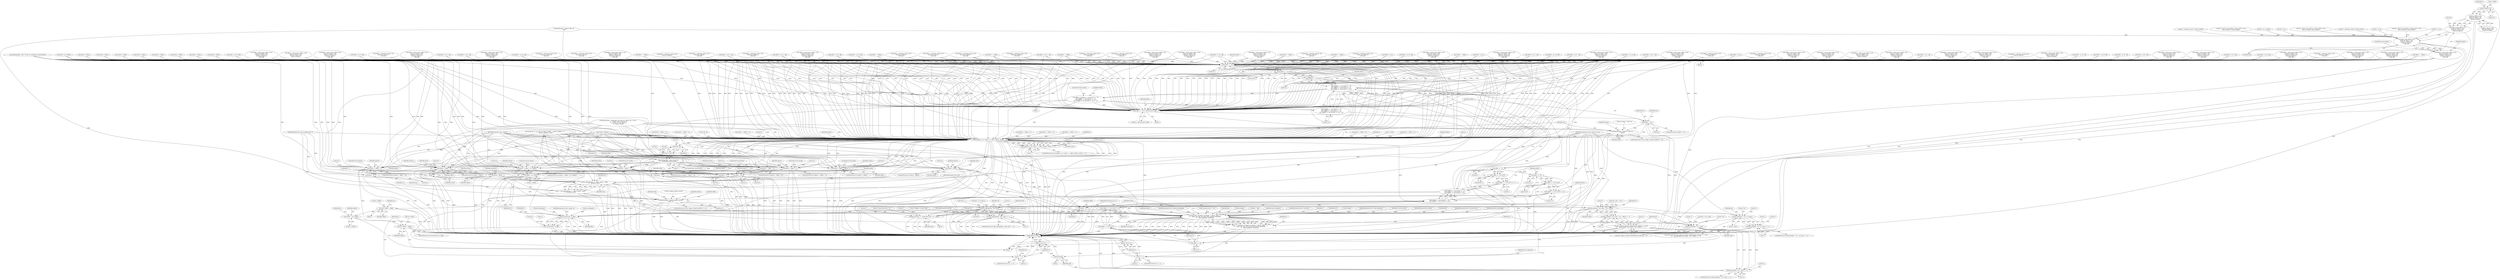 digraph "1_file_447558595a3650db2886cd2f416ad0beba965801@array" {
"1001270" [label="(Call,p->hl[0]<<24)"];
"1001269" [label="(Call,(p->hl[0]<<24)|\n\t\t\t\t\t\t\t (p->hl[1]<<16)|\n\t\t\t\t\t\t\t (p->hl[2]<<8)|\n\t\t\t\t\t\t\t (p->hl[3]))"];
"1001267" [label="(Call,(int32_t)((p->hl[0]<<24)|\n\t\t\t\t\t\t\t (p->hl[1]<<16)|\n\t\t\t\t\t\t\t (p->hl[2]<<8)|\n\t\t\t\t\t\t\t (p->hl[3])))"];
"1001266" [label="(Call,(int32_t)((p->hl[0]<<24)|\n\t\t\t\t\t\t\t (p->hl[1]<<16)|\n\t\t\t\t\t\t\t (p->hl[2]<<8)|\n\t\t\t\t\t\t\t (p->hl[3])) -\n\t\t\t\t\t\t off)"];
"1001264" [label="(Call,offset = (int32_t)((p->hl[0]<<24)|\n\t\t\t\t\t\t\t (p->hl[1]<<16)|\n\t\t\t\t\t\t\t (p->hl[2]<<8)|\n\t\t\t\t\t\t\t (p->hl[3])) -\n\t\t\t\t\t\t off)"];
"1002306" [label="(Call,offset >>  0)"];
"1002305" [label="(Call,(offset >>  0) & 0x7f)"];
"1002304" [label="(Call,((offset >>  0) & 0x7f) <<  0)"];
"1002303" [label="(Call,(((offset >>  0) & 0x7f) <<  0) |\n\t\t\t\t (((offset >>  8) & 0x7f) <<  7) |\n\t\t\t\t (((offset >> 16) & 0x7f) << 14) |\n\t\t\t\t (((offset >> 24) & 0x7f) << 21))"];
"1002300" [label="(Call,offset = ((((offset >>  0) & 0x7f) <<  0) |\n\t\t\t\t (((offset >>  8) & 0x7f) <<  7) |\n\t\t\t\t (((offset >> 16) & 0x7f) << 14) |\n\t\t\t\t (((offset >> 24) & 0x7f) << 21)) + 10)"];
"1002345" [label="(Call,offset += ms->c.li[cont_level-1].off)"];
"1002359" [label="(Call,offset == 0)"];
"1002384" [label="(Call,fprintf(stderr, \"indirect +offs=%u\n\", offset))"];
"1002390" [label="(Call,mcopy(ms, p, m->type, 0, s, offset, nbytes, count))"];
"1002389" [label="(Call,mcopy(ms, p, m->type, 0, s, offset, nbytes, count) == -1)"];
"1002406" [label="(Call,ms->offset = offset)"];
"1002530" [label="(Call,soffset = ms->offset)"];
"1002586" [label="(Call,ms->offset = soffset)"];
"1002420" [label="(Call,mdebug(offset, (char *)(void *)p,\n\t\t\t    sizeof(union VALUETYPE)))"];
"1002438" [label="(Call,nbytes < (offset + 1))"];
"1002440" [label="(Call,offset + 1)"];
"1002450" [label="(Call,nbytes < (offset + 2))"];
"1002452" [label="(Call,offset + 2)"];
"1002474" [label="(Call,nbytes < (offset + 4))"];
"1002476" [label="(Call,offset + 4)"];
"1002486" [label="(Call,nbytes < (offset + 8))"];
"1002488" [label="(Call,offset + 8)"];
"1002498" [label="(Call,nbytes < (offset + m->vallen))"];
"1002500" [label="(Call,offset + m->vallen)"];
"1002510" [label="(Call,nbytes < offset)"];
"1002518" [label="(Call,nbytes < offset)"];
"1002549" [label="(Call,file_softmagic(ms, s + offset, nbytes - offset,\n\t\t    BINTEST, text))"];
"1002547" [label="(Call,rv = file_softmagic(ms, s + offset, nbytes - offset,\n\t\t    BINTEST, text))"];
"1002567" [label="(Call,fprintf(stderr, \"indirect @offs=%u[%d]\n\", offset, rv))"];
"1002592" [label="(Call,rv == 1)"];
"1002634" [label="(Return,return rv;)"];
"1002608" [label="(Call,file_printf(ms, F(m->desc, \"%u\"), offset))"];
"1002607" [label="(Call,file_printf(ms, F(m->desc, \"%u\"), offset) == -1)"];
"1002597" [label="(Call,(ms->flags & (MAGIC_MIME|MAGIC_APPLE)) == 0 &&\n\t\t\t    file_printf(ms, F(m->desc, \"%u\"), offset) == -1)"];
"1002623" [label="(Call,file_printf(ms, \"%s\", rbuf))"];
"1002622" [label="(Call,file_printf(ms, \"%s\", rbuf) == -1)"];
"1002632" [label="(Call,free(rbuf))"];
"1002551" [label="(Call,s + offset)"];
"1002554" [label="(Call,nbytes - offset)"];
"1002638" [label="(Call,nbytes < offset)"];
"1002696" [label="(Call,match(ms, ml.magic, ml.nmagic, s, nbytes, offset + o,\n\t\t    mode, text, flip, recursion_level, printed_something,\n\t\t    need_separator, returnval))"];
"1002694" [label="(Call,rv = match(ms, ml.magic, ml.nmagic, s, nbytes, offset + o,\n\t\t    mode, text, flip, recursion_level, printed_something,\n\t\t    need_separator, returnval))"];
"1002717" [label="(Call,rv != 1)"];
"1002724" [label="(Return,return rv;)"];
"1002706" [label="(Call,offset + o)"];
"1002424" [label="(Call,(void *)p)"];
"1002422" [label="(Call,(char *)(void *)p)"];
"1002664" [label="(Call,file_magicfind(ms, sbuf, &ml))"];
"1002663" [label="(Call,file_magicfind(ms, sbuf, &ml) == -1)"];
"1002672" [label="(Call,file_error(ms, 0, \"cannot find entry `%s'\", sbuf))"];
"1002729" [label="(Call,file_printf(ms, \"%s\", m->desc))"];
"1002728" [label="(Call,file_printf(ms, \"%s\", m->desc) == -1)"];
"1002748" [label="(Call,mconvert(ms, m, flip))"];
"1002747" [label="(Call,!mconvert(ms, m, flip))"];
"1002302" [label="(Call,((((offset >>  0) & 0x7f) <<  0) |\n\t\t\t\t (((offset >>  8) & 0x7f) <<  7) |\n\t\t\t\t (((offset >> 16) & 0x7f) << 14) |\n\t\t\t\t (((offset >> 24) & 0x7f) << 21)) + 10)"];
"1002314" [label="(Call,offset >>  8)"];
"1002313" [label="(Call,(offset >>  8) & 0x7f)"];
"1002312" [label="(Call,((offset >>  8) & 0x7f) <<  7)"];
"1002311" [label="(Call,(((offset >>  8) & 0x7f) <<  7) |\n\t\t\t\t (((offset >> 16) & 0x7f) << 14) |\n\t\t\t\t (((offset >> 24) & 0x7f) << 21))"];
"1002322" [label="(Call,offset >> 16)"];
"1002321" [label="(Call,(offset >> 16) & 0x7f)"];
"1002320" [label="(Call,((offset >> 16) & 0x7f) << 14)"];
"1002319" [label="(Call,(((offset >> 16) & 0x7f) << 14) |\n\t\t\t\t (((offset >> 24) & 0x7f) << 21))"];
"1002329" [label="(Call,offset >> 24)"];
"1002328" [label="(Call,(offset >> 24) & 0x7f)"];
"1002327" [label="(Call,((offset >> 24) & 0x7f) << 21)"];
"1001299" [label="(ControlStructure,break;)"];
"1002453" [label="(Identifier,offset)"];
"1002510" [label="(Call,nbytes < offset)"];
"1001040" [label="(Call,offset = p->h - off)"];
"1000210" [label="(Call,(void *)p)"];
"1002405" [label="(Literal,1)"];
"1002331" [label="(Literal,24)"];
"1001459" [label="(Call,nbytes < offset)"];
"1002706" [label="(Call,offset + o)"];
"1000608" [label="(Call,offset = (short)((p->hs[0]<<8)|\n\t\t\t\t\t\t\t (p->hs[1])) ^\n\t\t\t\t\t\t off)"];
"1002556" [label="(Identifier,offset)"];
"1001843" [label="(Call,offset = (int32_t)((p->hl[1]<<24)|\n\t\t\t\t\t\t\t (p->hl[0]<<16)|\n\t\t\t\t\t\t\t (p->hl[3]<<8)|\n\t\t\t\t\t\t\t (p->hl[2])) &\n\t\t\t\t\t\t off)"];
"1002380" [label="(Identifier,ms)"];
"1002597" [label="(Call,(ms->flags & (MAGIC_MIME|MAGIC_APPLE)) == 0 &&\n\t\t\t    file_printf(ms, F(m->desc, \"%u\"), offset) == -1)"];
"1000115" [label="(MethodParameterIn,int *need_separator)"];
"1002569" [label="(Literal,\"indirect @offs=%u[%d]\n\")"];
"1001095" [label="(Call,nbytes < offset)"];
"1002715" [label="(Identifier,returnval)"];
"1002728" [label="(Call,file_printf(ms, \"%s\", m->desc) == -1)"];
"1000734" [label="(Call,offset = (short)((p->hs[0]<<8)|\n\t\t\t\t\t\t (p->hs[1])))"];
"1002502" [label="(Call,m->vallen)"];
"1002333" [label="(Literal,21)"];
"1001825" [label="(Call,nbytes < (offset + 4))"];
"1002386" [label="(Literal,\"indirect +offs=%u\n\")"];
"1002592" [label="(Call,rv == 1)"];
"1002716" [label="(ControlStructure,if (rv != 1))"];
"1002332" [label="(Literal,0x7f)"];
"1000297" [label="(Call,off = q->l)"];
"1002626" [label="(Identifier,rbuf)"];
"1002396" [label="(Literal,0)"];
"1002663" [label="(Call,file_magicfind(ms, sbuf, &ml) == -1)"];
"1001776" [label="(Call,offset = (int32_t)((p->hl[3]<<24)|\n\t\t\t\t\t\t (p->hl[2]<<16)|\n\t\t\t\t\t\t (p->hl[1]<<8)|\n\t\t\t\t\t\t (p->hl[0])))"];
"1002486" [label="(Call,nbytes < (offset + 8))"];
"1002696" [label="(Call,match(ms, ml.magic, ml.nmagic, s, nbytes, offset + o,\n\t\t    mode, text, flip, recursion_level, printed_something,\n\t\t    need_separator, returnval))"];
"1002328" [label="(Call,(offset >> 24) & 0x7f)"];
"1002415" [label="(Identifier,ms)"];
"1002242" [label="(Call,offset = p->l - off)"];
"1002596" [label="(ControlStructure,if ((ms->flags & (MAGIC_MIME|MAGIC_APPLE)) == 0 &&\n\t\t\t    file_printf(ms, F(m->desc, \"%u\"), offset) == -1))"];
"1002712" [label="(Identifier,recursion_level)"];
"1002551" [label="(Call,s + offset)"];
"1002571" [label="(Identifier,rv)"];
"1002555" [label="(Identifier,nbytes)"];
"1002642" [label="(Literal,0)"];
"1002312" [label="(Call,((offset >>  8) & 0x7f) <<  7)"];
"1002441" [label="(Identifier,offset)"];
"1000785" [label="(Call,offset = (short)((p->hs[1]<<8)|\n\t\t\t\t\t\t\t (p->hs[0])) &\n\t\t\t\t\t\t off)"];
"1002610" [label="(Call,F(m->desc, \"%u\"))"];
"1000482" [label="(Call,offset = p->b + off)"];
"1000491" [label="(Call,offset = p->b - off)"];
"1001301" [label="(Call,offset = (int32_t)((p->hl[0]<<24)|\n\t\t\t\t\t\t\t (p->hl[1]<<16)|\n\t\t\t\t\t\t\t (p->hl[2]<<8)|\n\t\t\t\t\t\t\t (p->hl[3])) *\n\t\t\t\t\t\t off)"];
"1000767" [label="(Call,nbytes < (offset + 2))"];
"1002308" [label="(Literal,0)"];
"1001917" [label="(Call,offset = (int32_t)((p->hl[1]<<24)|\n\t\t\t\t\t\t\t (p->hl[0]<<16)|\n\t\t\t\t\t\t\t (p->hl[3]<<8)|\n\t\t\t\t\t\t\t (p->hl[2])) ^\n\t\t\t\t\t\t off)"];
"1000629" [label="(Call,offset = (short)((p->hs[0]<<8)|\n\t\t\t\t\t\t\t (p->hs[1])) +\n\t\t\t\t\t\t off)"];
"1000545" [label="(Call,nbytes < offset)"];
"1002509" [label="(ControlStructure,if (nbytes < offset))"];
"1000111" [label="(MethodParameterIn,int text)"];
"1000110" [label="(MethodParameterIn,int mode)"];
"1002517" [label="(ControlStructure,if (nbytes < offset))"];
"1002590" [label="(Identifier,soffset)"];
"1000376" [label="(Call,off = (int32_t)((q->hl[1]<<24)|(q->hl[0]<<16)|\n\t\t\t\t\t\t (q->hl[3]<<8)|(q->hl[2])))"];
"1002435" [label="(Block,)"];
"1002399" [label="(Identifier,nbytes)"];
"1002269" [label="(Call,offset = p->l % off)"];
"1000692" [label="(Call,offset = (short)((p->hs[0]<<8)|\n\t\t\t\t\t\t\t (p->hs[1])) /\n\t\t\t\t\t\t off)"];
"1002666" [label="(Identifier,sbuf)"];
"1000932" [label="(Call,offset = (short)((p->hs[1]<<8)|\n\t\t\t\t\t\t\t (p->hs[0])) %\n\t\t\t\t\t\t off)"];
"1002367" [label="(Identifier,ms)"];
"1002622" [label="(Call,file_printf(ms, \"%s\", rbuf) == -1)"];
"1000259" [label="(Call,off = (short)((q->hs[0]<<8)|(q->hs[1])))"];
"1000158" [label="(Call,mcopy(ms, p, m->type, m->flag & INDIR, s, (uint32_t)(offset + o),\n\t    (uint32_t)nbytes, count))"];
"1002598" [label="(Call,(ms->flags & (MAGIC_MIME|MAGIC_APPLE)) == 0)"];
"1002730" [label="(Identifier,ms)"];
"1002695" [label="(Identifier,rv)"];
"1002388" [label="(ControlStructure,if (mcopy(ms, p, m->type, 0, s, offset, nbytes, count) == -1))"];
"1001628" [label="(Call,offset = (int32_t)((p->hl[3]<<24)|\n\t\t\t\t\t\t\t (p->hl[2]<<16)|\n\t\t\t\t\t\t\t (p->hl[1]<<8)|\n\t\t\t\t\t\t\t (p->hl[0])) -\n\t\t\t\t\t\t off)"];
"1001190" [label="(Call,offset = (int32_t)((p->hl[0]<<24)|\n\t\t\t\t\t\t\t (p->hl[1]<<16)|\n\t\t\t\t\t\t\t (p->hl[2]<<8)|\n\t\t\t\t\t\t\t (p->hl[3])) ^\n\t\t\t\t\t\t off)"];
"1002439" [label="(Identifier,nbytes)"];
"1002711" [label="(Identifier,flip)"];
"1002519" [label="(Identifier,nbytes)"];
"1000113" [label="(MethodParameterIn,int recursion_level)"];
"1001269" [label="(Call,(p->hl[0]<<24)|\n\t\t\t\t\t\t\t (p->hl[1]<<16)|\n\t\t\t\t\t\t\t (p->hl[2]<<8)|\n\t\t\t\t\t\t\t (p->hl[3]))"];
"1000418" [label="(Call,fprintf(stderr, \"indirect offs=%u\n\", off))"];
"1002251" [label="(Call,offset = p->l * off)"];
"1002419" [label="(Block,)"];
"1002450" [label="(Call,nbytes < (offset + 2))"];
"1002497" [label="(ControlStructure,if (nbytes < (offset + m->vallen)))"];
"1002563" [label="(Identifier,ms)"];
"1000986" [label="(Call,nbytes < (offset + 2))"];
"1002558" [label="(Identifier,text)"];
"1002492" [label="(Literal,0)"];
"1000455" [label="(Call,offset = p->b & off)"];
"1000566" [label="(Call,offset = (short)((p->hs[0]<<8)|\n\t\t\t\t\t\t\t (p->hs[1])) &\n\t\t\t\t\t\t off)"];
"1000193" [label="(Call,fprintf(stderr, \"mget(type=%d, flag=%x, offset=%u, o=%zu, \"\n\t\t    \"nbytes=%zu, count=%u)\n\", m->type, m->flag, offset, o,\n\t\t    nbytes, count))"];
"1002384" [label="(Call,fprintf(stderr, \"indirect +offs=%u\n\", offset))"];
"1002725" [label="(Identifier,rv)"];
"1002637" [label="(ControlStructure,if (nbytes < offset))"];
"1002568" [label="(Identifier,stderr)"];
"1002639" [label="(Identifier,nbytes)"];
"1002635" [label="(Identifier,rv)"];
"1002620" [label="(Literal,1)"];
"1002681" [label="(Identifier,oneed_separator)"];
"1002656" [label="(Call,sbuf++)"];
"1002732" [label="(Call,m->desc)"];
"1002506" [label="(Literal,0)"];
"1002499" [label="(Identifier,nbytes)"];
"1000548" [label="(Call,nbytes < (offset + 2))"];
"1002310" [label="(Literal,0)"];
"1002672" [label="(Call,file_error(ms, 0, \"cannot find entry `%s'\", sbuf))"];
"1002731" [label="(Literal,\"%s\")"];
"1002719" [label="(Literal,1)"];
"1002314" [label="(Call,offset >>  8)"];
"1000587" [label="(Call,offset = (short)((p->hs[0]<<8)|\n\t\t\t\t\t\t\t (p->hs[1])) |\n\t\t\t\t\t\t off)"];
"1002643" [label="(Call,sbuf = m->value.s)"];
"1002538" [label="(Identifier,ms)"];
"1000976" [label="(Call,offset = ~offset)"];
"1002346" [label="(Identifier,offset)"];
"1001375" [label="(Call,offset = (int32_t)((p->hl[0]<<24)|\n\t\t\t\t\t\t\t (p->hl[1]<<16)|\n\t\t\t\t\t\t\t (p->hl[2]<<8)|\n\t\t\t\t\t\t\t (p->hl[3])) %\n\t\t\t\t\t\t off)"];
"1002729" [label="(Call,file_printf(ms, \"%s\", m->desc))"];
"1002595" [label="(Block,)"];
"1001013" [label="(Call,offset = p->h | off)"];
"1002665" [label="(Identifier,ms)"];
"1002316" [label="(Literal,8)"];
"1000983" [label="(Call,nbytes < offset)"];
"1002389" [label="(Call,mcopy(ms, p, m->type, 0, s, offset, nbytes, count) == -1)"];
"1002408" [label="(Identifier,ms)"];
"1002347" [label="(Call,ms->c.li[cont_level-1].off)"];
"1001451" [label="(Call,offset = ~offset)"];
"1002746" [label="(ControlStructure,if (!mconvert(ms, m, flip)))"];
"1002507" [label="(ControlStructure,break;)"];
"1002722" [label="(Identifier,need_separator)"];
"1002391" [label="(Identifier,ms)"];
"1002633" [label="(Identifier,rbuf)"];
"1000252" [label="(Call,off = q->h)"];
"1000911" [label="(Call,offset = (short)((p->hs[1]<<8)|\n\t\t\t\t\t\t\t (p->hs[0])) /\n\t\t\t\t\t\t off)"];
"1001265" [label="(Identifier,offset)"];
"1000206" [label="(Call,mdebug(offset, (char *)(void *)p, sizeof(union VALUETYPE)))"];
"1002676" [label="(Identifier,sbuf)"];
"1002515" [label="(ControlStructure,break;)"];
"1000848" [label="(Call,offset = (short)((p->hs[1]<<8)|\n\t\t\t\t\t\t\t (p->hs[0])) +\n\t\t\t\t\t\t off)"];
"1001087" [label="(Call,offset = ~offset)"];
"1002438" [label="(Call,nbytes < (offset + 1))"];
"1001462" [label="(Call,nbytes < (offset + 4))"];
"1001815" [label="(Call,offset = ~offset)"];
"1001227" [label="(Call,offset = (int32_t)((p->hl[0]<<24)|\n\t\t\t\t\t\t\t (p->hl[1]<<16)|\n\t\t\t\t\t\t\t (p->hl[2]<<8)|\n\t\t\t\t\t\t\t (p->hl[3])) +\n\t\t\t\t\t\t off)"];
"1002518" [label="(Call,nbytes < offset)"];
"1002493" [label="(ControlStructure,break;)"];
"1000425" [label="(Call,cvt_flip(m->in_type, flip))"];
"1002713" [label="(Identifier,printed_something)"];
"1002313" [label="(Call,(offset >>  8) & 0x7f)"];
"1002387" [label="(Identifier,offset)"];
"1002392" [label="(Identifier,p)"];
"1002451" [label="(Identifier,nbytes)"];
"1002609" [label="(Identifier,ms)"];
"1002385" [label="(Identifier,stderr)"];
"1002260" [label="(Call,offset = p->l / off)"];
"1002297" [label="(Block,)"];
"1001114" [label="(Block,)"];
"1002501" [label="(Identifier,offset)"];
"1002552" [label="(Identifier,s)"];
"1000305" [label="(Call,off = (int32_t)((q->hl[0]<<24)|(q->hl[1]<<16)|\n\t\t\t\t\t\t (q->hl[2]<<8)|(q->hl[3])))"];
"1000538" [label="(Call,offset = ~offset)"];
"1001058" [label="(Call,offset = p->h / off)"];
"1002638" [label="(Call,nbytes < offset)"];
"1002679" [label="(Literal,1)"];
"1001270" [label="(Call,p->hl[0]<<24)"];
"1001991" [label="(Call,offset = (int32_t)((p->hl[1]<<24)|\n\t\t\t\t\t\t\t (p->hl[0]<<16)|\n\t\t\t\t\t\t\t (p->hl[3]<<8)|\n\t\t\t\t\t\t\t (p->hl[2])) -\n\t\t\t\t\t\t off)"];
"1001276" [label="(Literal,24)"];
"1002673" [label="(Identifier,ms)"];
"1002735" [label="(Call,-1)"];
"1000757" [label="(Call,offset = ~offset)"];
"1001665" [label="(Call,offset = (int32_t)((p->hl[3]<<24)|\n\t\t\t\t\t\t\t (p->hl[2]<<16)|\n\t\t\t\t\t\t\t (p->hl[1]<<8)|\n\t\t\t\t\t\t\t (p->hl[0])) *\n\t\t\t\t\t\t off)"];
"1002303" [label="(Call,(((offset >>  0) & 0x7f) <<  0) |\n\t\t\t\t (((offset >>  8) & 0x7f) <<  7) |\n\t\t\t\t (((offset >> 16) & 0x7f) << 14) |\n\t\t\t\t (((offset >> 24) & 0x7f) << 21))"];
"1002427" [label="(Call,sizeof(union VALUETYPE))"];
"1000105" [label="(MethodParameterIn,const unsigned char *s)"];
"1002674" [label="(Literal,0)"];
"1002485" [label="(ControlStructure,if (nbytes < (offset + 8)))"];
"1002456" [label="(Literal,0)"];
"1002553" [label="(Identifier,offset)"];
"1002224" [label="(Call,offset = p->l ^ off)"];
"1002549" [label="(Call,file_softmagic(ms, s + offset, nbytes - offset,\n\t\t    BINTEST, text))"];
"1002554" [label="(Call,nbytes - offset)"];
"1001880" [label="(Call,offset = (int32_t)((p->hl[1]<<24)|\n\t\t\t\t\t\t\t (p->hl[0]<<16)|\n\t\t\t\t\t\t\t (p->hl[3]<<8)|\n\t\t\t\t\t\t\t (p->hl[2])) |\n\t\t\t\t\t\t off)"];
"1000500" [label="(Call,offset = p->b * off)"];
"1002498" [label="(Call,nbytes < (offset + m->vallen))"];
"1002615" [label="(Identifier,offset)"];
"1002359" [label="(Call,offset == 0)"];
"1000518" [label="(Call,offset = p->b % off)"];
"1001266" [label="(Call,(int32_t)((p->hl[0]<<24)|\n\t\t\t\t\t\t\t (p->hl[1]<<16)|\n\t\t\t\t\t\t\t (p->hl[2]<<8)|\n\t\t\t\t\t\t\t (p->hl[3])) -\n\t\t\t\t\t\t off)"];
"1000764" [label="(Call,nbytes < offset)"];
"1002300" [label="(Call,offset = ((((offset >>  0) & 0x7f) <<  0) |\n\t\t\t\t (((offset >>  8) & 0x7f) <<  7) |\n\t\t\t\t (((offset >> 16) & 0x7f) << 14) |\n\t\t\t\t (((offset >> 24) & 0x7f) << 21)) + 10)"];
"1000434" [label="(Call,nbytes < offset)"];
"1002520" [label="(Identifier,offset)"];
"1002306" [label="(Call,offset >>  0)"];
"1001338" [label="(Call,offset = (int32_t)((p->hl[0]<<24)|\n\t\t\t\t\t\t\t (p->hl[1]<<16)|\n\t\t\t\t\t\t\t (p->hl[2]<<8)|\n\t\t\t\t\t\t\t (p->hl[3])) /\n\t\t\t\t\t\t off)"];
"1002739" [label="(Literal,1)"];
"1001739" [label="(Call,offset = (int32_t)((p->hl[3]<<24)|\n\t\t\t\t\t\t\t (p->hl[2]<<16)|\n\t\t\t\t\t\t\t (p->hl[1]<<8)|\n\t\t\t\t\t\t\t (p->hl[0])) %\n\t\t\t\t\t\t off)"];
"1002474" [label="(Call,nbytes < (offset + 4))"];
"1000509" [label="(Call,offset = p->b / off)"];
"1002750" [label="(Identifier,m)"];
"1002215" [label="(Call,offset = p->l | off)"];
"1000464" [label="(Call,offset = p->b | off)"];
"1002755" [label="(Literal,1)"];
"1000827" [label="(Call,offset = (short)((p->hs[1]<<8)|\n\t\t\t\t\t\t\t (p->hs[0])) ^\n\t\t\t\t\t\t off)"];
"1001098" [label="(Call,nbytes < (offset + 4))"];
"1001267" [label="(Call,(int32_t)((p->hl[0]<<24)|\n\t\t\t\t\t\t\t (p->hl[1]<<16)|\n\t\t\t\t\t\t\t (p->hl[2]<<8)|\n\t\t\t\t\t\t\t (p->hl[3])))"];
"1002557" [label="(Identifier,BINTEST)"];
"1002397" [label="(Identifier,s)"];
"1002304" [label="(Call,((offset >>  0) & 0x7f) <<  0)"];
"1002410" [label="(Identifier,offset)"];
"1002335" [label="(ControlStructure,break;)"];
"1002756" [label="(MethodReturn,RET)"];
"1001480" [label="(Call,offset = (int32_t)((p->hl[3]<<24)|\n\t\t\t\t\t\t\t (p->hl[2]<<16)|\n\t\t\t\t\t\t\t (p->hl[1]<<8)|\n\t\t\t\t\t\t\t (p->hl[0])) &\n\t\t\t\t\t\t off)"];
"1002718" [label="(Identifier,rv)"];
"1002323" [label="(Identifier,offset)"];
"1002709" [label="(Identifier,mode)"];
"1002593" [label="(Identifier,rv)"];
"1002705" [label="(Identifier,nbytes)"];
"1002548" [label="(Identifier,rv)"];
"1002321" [label="(Call,(offset >> 16) & 0x7f)"];
"1002178" [label="(Call,offset = ~offset)"];
"1002594" [label="(Literal,1)"];
"1000114" [label="(MethodParameterIn,int *printed_something)"];
"1002393" [label="(Call,m->type)"];
"1000145" [label="(Call,recursion_level >= 20)"];
"1002511" [label="(Identifier,nbytes)"];
"1001702" [label="(Call,offset = (int32_t)((p->hl[3]<<24)|\n\t\t\t\t\t\t\t (p->hl[2]<<16)|\n\t\t\t\t\t\t\t (p->hl[1]<<8)|\n\t\t\t\t\t\t\t (p->hl[0])) /\n\t\t\t\t\t\t off)"];
"1002334" [label="(Literal,10)"];
"1002697" [label="(Identifier,ms)"];
"1002289" [label="(Call,offset = ~offset)"];
"1002559" [label="(ControlStructure,if ((ms->flags & MAGIC_DEBUG) != 0))"];
"1002570" [label="(Identifier,offset)"];
"1002532" [label="(Call,ms->offset)"];
"1000215" [label="(Call,file_mdump(m))"];
"1002278" [label="(Call,offset = p->l)"];
"1000120" [label="(Call,offset = ms->offset)"];
"1002741" [label="(Literal,1)"];
"1002319" [label="(Call,(((offset >> 16) & 0x7f) << 14) |\n\t\t\t\t (((offset >> 24) & 0x7f) << 21))"];
"1001049" [label="(Call,offset = p->h * off)"];
"1002442" [label="(Literal,1)"];
"1000245" [label="(Call,off = q->b)"];
"1002445" [label="(ControlStructure,break;)"];
"1002325" [label="(Literal,0x7f)"];
"1001076" [label="(Call,offset = p->h)"];
"1002457" [label="(ControlStructure,break;)"];
"1002188" [label="(Call,nbytes < (offset + 4))"];
"1002305" [label="(Call,(offset >>  0) & 0x7f)"];
"1002591" [label="(ControlStructure,if (rv == 1))"];
"1002480" [label="(Literal,0)"];
"1002185" [label="(Call,nbytes < offset)"];
"1001281" [label="(Identifier,p)"];
"1002547" [label="(Call,rv = file_softmagic(ms, s + offset, nbytes - offset,\n\t\t    BINTEST, text))"];
"1000175" [label="(Call,(uint32_t)nbytes)"];
"1002616" [label="(Call,-1)"];
"1002345" [label="(Call,offset += ms->c.li[cont_level-1].off)"];
"1002318" [label="(Literal,7)"];
"1002701" [label="(Call,ml.nmagic)"];
"1002421" [label="(Identifier,offset)"];
"1002524" [label="(Identifier,sbuf)"];
"1001004" [label="(Call,offset = p->h & off)"];
"1002753" [label="(Literal,0)"];
"1002424" [label="(Call,(void *)p)"];
"1001067" [label="(Call,offset = p->h % off)"];
"1002317" [label="(Literal,0x7f)"];
"1001822" [label="(Call,nbytes < offset)"];
"1002406" [label="(Call,ms->offset = offset)"];
"1002572" [label="(Call,rbuf = ms->o.buf)"];
"1001298" [label="(Identifier,off)"];
"1002307" [label="(Identifier,offset)"];
"1000107" [label="(MethodParameterIn,size_t nbytes)"];
"1002550" [label="(Identifier,ms)"];
"1000106" [label="(MethodParameterIn,struct magic *m)"];
"1002065" [label="(Call,offset = (int32_t)((p->hl[1]<<24)|\n\t\t\t\t\t\t\t (p->hl[0]<<16)|\n\t\t\t\t\t\t\t (p->hl[3]<<8)|\n\t\t\t\t\t\t\t (p->hl[2])) /\n\t\t\t\t\t\t off)"];
"1001412" [label="(Call,offset = (int32_t)((p->hl[0]<<24)|\n\t\t\t\t\t\t (p->hl[1]<<16)|\n\t\t\t\t\t\t (p->hl[2]<<8)|\n\t\t\t\t\t\t (p->hl[3])))"];
"1000713" [label="(Call,offset = (short)((p->hs[0]<<8)|\n\t\t\t\t\t\t\t (p->hs[1])) %\n\t\t\t\t\t\t off)"];
"1002531" [label="(Identifier,soffset)"];
"1002675" [label="(Literal,\"cannot find entry `%s'\")"];
"1002426" [label="(Identifier,p)"];
"1002514" [label="(Literal,0)"];
"1000278" [label="(Call,off = (short)((q->hs[1]<<8)|(q->hs[0])))"];
"1002751" [label="(Identifier,flip)"];
"1002473" [label="(ControlStructure,if (nbytes < (offset + 4)))"];
"1002454" [label="(Literal,2)"];
"1002640" [label="(Identifier,offset)"];
"1002420" [label="(Call,mdebug(offset, (char *)(void *)p,\n\t\t\t    sizeof(union VALUETYPE)))"];
"1000223" [label="(Block,)"];
"1002512" [label="(Identifier,offset)"];
"1002625" [label="(Literal,\"%s\")"];
"1002658" [label="(Call,flip = !flip)"];
"1002664" [label="(Call,file_magicfind(ms, sbuf, &ml))"];
"1002621" [label="(ControlStructure,if (file_printf(ms, \"%s\", rbuf) == -1))"];
"1002437" [label="(ControlStructure,if (nbytes < (offset + 1)))"];
"1002489" [label="(Identifier,offset)"];
"1002587" [label="(Call,ms->offset)"];
"1002628" [label="(Literal,1)"];
"1002586" [label="(Call,ms->offset = soffset)"];
"1002624" [label="(Identifier,ms)"];
"1001116" [label="(Call,offset = (int32_t)((p->hl[0]<<24)|\n\t\t\t\t\t\t\t (p->hl[1]<<16)|\n\t\t\t\t\t\t\t (p->hl[2]<<8)|\n\t\t\t\t\t\t\t (p->hl[3])) &\n\t\t\t\t\t\t off)"];
"1002390" [label="(Call,mcopy(ms, p, m->type, 0, s, offset, nbytes, count))"];
"1002407" [label="(Call,ms->offset)"];
"1002644" [label="(Identifier,sbuf)"];
"1000112" [label="(MethodParameterIn,int flip)"];
"1002670" [label="(Literal,1)"];
"1002717" [label="(Call,rv != 1)"];
"1002452" [label="(Call,offset + 2)"];
"1002601" [label="(Identifier,ms)"];
"1002669" [label="(Call,-1)"];
"1002358" [label="(ControlStructure,if (offset == 0))"];
"1002500" [label="(Call,offset + m->vallen)"];
"1002376" [label="(ControlStructure,if ((ms->flags & MAGIC_DEBUG) != 0))"];
"1002444" [label="(Literal,0)"];
"1002481" [label="(ControlStructure,break;)"];
"1002028" [label="(Call,offset = (int32_t)((p->hl[1]<<24)|\n\t\t\t\t\t\t\t (p->hl[0]<<16)|\n\t\t\t\t\t\t\t (p->hl[3]<<8)|\n\t\t\t\t\t\t\t (p->hl[2])) *\n\t\t\t\t\t\t off)"];
"1002475" [label="(Identifier,nbytes)"];
"1002315" [label="(Identifier,offset)"];
"1000671" [label="(Call,offset = (short)((p->hs[0]<<8)|\n\t\t\t\t\t\t\t (p->hs[1])) *\n\t\t\t\t\t\t off)"];
"1002634" [label="(Return,return rv;)"];
"1002422" [label="(Call,(char *)(void *)p)"];
"1002714" [label="(Identifier,need_separator)"];
"1002724" [label="(Return,return rv;)"];
"1002329" [label="(Call,offset >> 24)"];
"1002398" [label="(Identifier,offset)"];
"1000116" [label="(MethodParameterIn,int *returnval)"];
"1002623" [label="(Call,file_printf(ms, \"%s\", rbuf))"];
"1002608" [label="(Call,file_printf(ms, F(m->desc, \"%u\"), offset))"];
"1002233" [label="(Call,offset = p->l + off)"];
"1002488" [label="(Call,offset + 8)"];
"1002102" [label="(Call,offset = (int32_t)((p->hl[1]<<24)|\n\t\t\t\t\t\t\t (p->hl[0]<<16)|\n\t\t\t\t\t\t\t (p->hl[3]<<8)|\n\t\t\t\t\t\t\t (p->hl[2])) %\n\t\t\t\t\t\t off)"];
"1002430" [label="(Identifier,m)"];
"1002206" [label="(Call,offset = p->l & off)"];
"1002487" [label="(Identifier,nbytes)"];
"1002736" [label="(Literal,1)"];
"1002476" [label="(Call,offset + 4)"];
"1000473" [label="(Call,offset = p->b ^ off)"];
"1002326" [label="(Literal,14)"];
"1002440" [label="(Call,offset + 1)"];
"1002402" [label="(Literal,1)"];
"1002429" [label="(Call,file_mdump(m))"];
"1001517" [label="(Call,offset = (int32_t)((p->hl[3]<<24)|\n\t\t\t\t\t\t\t (p->hl[2]<<16)|\n\t\t\t\t\t\t\t (p->hl[1]<<8)|\n\t\t\t\t\t\t\t (p->hl[0])) |\n\t\t\t\t\t\t off)"];
"1000890" [label="(Call,offset = (short)((p->hs[1]<<8)|\n\t\t\t\t\t\t\t (p->hs[0])) *\n\t\t\t\t\t\t off)"];
"1000527" [label="(Call,offset = p->b)"];
"1002360" [label="(Identifier,offset)"];
"1002707" [label="(Identifier,offset)"];
"1001022" [label="(Call,offset = p->h ^ off)"];
"1002522" [label="(Literal,0)"];
"1000650" [label="(Call,offset = (short)((p->hs[0]<<8)|\n\t\t\t\t\t\t\t (p->hs[1])) -\n\t\t\t\t\t\t off)"];
"1002627" [label="(Call,-1)"];
"1002320" [label="(Call,((offset >> 16) & 0x7f) << 14)"];
"1000341" [label="(Call,off = (int32_t)((q->hl[3]<<24)|(q->hl[2]<<16)|\n\t\t\t\t\t\t (q->hl[1]<<8)|(q->hl[0])))"];
"1002747" [label="(Call,!mconvert(ms, m, flip))"];
"1001277" [label="(Call,(p->hl[1]<<16)|\n\t\t\t\t\t\t\t (p->hl[2]<<8)|\n\t\t\t\t\t\t\t (p->hl[3]))"];
"1000869" [label="(Call,offset = (short)((p->hs[1]<<8)|\n\t\t\t\t\t\t\t (p->hs[0])) -\n\t\t\t\t\t\t off)"];
"1002667" [label="(Call,&ml)"];
"1002327" [label="(Call,((offset >> 24) & 0x7f) << 21)"];
"1002662" [label="(ControlStructure,if (file_magicfind(ms, sbuf, &ml) == -1))"];
"1001591" [label="(Call,offset = (int32_t)((p->hl[3]<<24)|\n\t\t\t\t\t\t\t (p->hl[2]<<16)|\n\t\t\t\t\t\t\t (p->hl[1]<<8)|\n\t\t\t\t\t\t\t (p->hl[0])) +\n\t\t\t\t\t\t off)"];
"1002330" [label="(Identifier,offset)"];
"1002704" [label="(Identifier,s)"];
"1002490" [label="(Literal,8)"];
"1002478" [label="(Literal,4)"];
"1000437" [label="(Call,nbytes < (offset + 1))"];
"1002567" [label="(Call,fprintf(stderr, \"indirect @offs=%u[%d]\n\", offset, rv))"];
"1001954" [label="(Call,offset = (int32_t)((p->hl[1]<<24)|\n\t\t\t\t\t\t\t (p->hl[0]<<16)|\n\t\t\t\t\t\t\t (p->hl[3]<<8)|\n\t\t\t\t\t\t\t (p->hl[2])) +\n\t\t\t\t\t\t off)"];
"1002708" [label="(Identifier,o)"];
"1002139" [label="(Call,offset = (int32_t)((p->hl[1]<<24)|\n\t\t\t\t\t\t (p->hl[0]<<16)|\n\t\t\t\t\t\t (p->hl[3]<<8)|\n\t\t\t\t\t\t (p->hl[2])))"];
"1000104" [label="(MethodParameterIn,struct magic_set *ms)"];
"1000108" [label="(MethodParameterIn,size_t o)"];
"1002302" [label="(Call,((((offset >>  0) & 0x7f) <<  0) |\n\t\t\t\t (((offset >>  8) & 0x7f) <<  7) |\n\t\t\t\t (((offset >> 16) & 0x7f) << 14) |\n\t\t\t\t (((offset >> 24) & 0x7f) << 21)) + 10)"];
"1001264" [label="(Call,offset = (int32_t)((p->hl[0]<<24)|\n\t\t\t\t\t\t\t (p->hl[1]<<16)|\n\t\t\t\t\t\t\t (p->hl[2]<<8)|\n\t\t\t\t\t\t\t (p->hl[3])) -\n\t\t\t\t\t\t off)"];
"1002322" [label="(Call,offset >> 16)"];
"1002694" [label="(Call,rv = match(ms, ml.magic, ml.nmagic, s, nbytes, offset + o,\n\t\t    mode, text, flip, recursion_level, printed_something,\n\t\t    need_separator, returnval))"];
"1002301" [label="(Identifier,offset)"];
"1001153" [label="(Call,offset = (int32_t)((p->hl[0]<<24)|\n\t\t\t\t\t\t\t (p->hl[1]<<16)|\n\t\t\t\t\t\t\t (p->hl[2]<<8)|\n\t\t\t\t\t\t\t (p->hl[3])) |\n\t\t\t\t\t\t off)"];
"1002400" [label="(Identifier,count)"];
"1001271" [label="(Call,p->hl[0])"];
"1002748" [label="(Call,mconvert(ms, m, flip))"];
"1002309" [label="(Literal,0x7f)"];
"1002311" [label="(Call,(((offset >>  8) & 0x7f) <<  7) |\n\t\t\t\t (((offset >> 16) & 0x7f) << 14) |\n\t\t\t\t (((offset >> 24) & 0x7f) << 21))"];
"1002361" [label="(Literal,0)"];
"1002344" [label="(Block,)"];
"1002710" [label="(Identifier,text)"];
"1002607" [label="(Call,file_printf(ms, F(m->desc, \"%u\"), offset) == -1)"];
"1002671" [label="(Block,)"];
"1002573" [label="(Identifier,rbuf)"];
"1000225" [label="(Call,off = m->in_offset)"];
"1002477" [label="(Identifier,offset)"];
"1002749" [label="(Identifier,ms)"];
"1002698" [label="(Call,ml.magic)"];
"1001554" [label="(Call,offset = (int32_t)((p->hl[3]<<24)|\n\t\t\t\t\t\t\t (p->hl[2]<<16)|\n\t\t\t\t\t\t\t (p->hl[1]<<8)|\n\t\t\t\t\t\t\t (p->hl[0])) ^\n\t\t\t\t\t\t off)"];
"1000953" [label="(Call,offset = (short)((p->hs[1]<<8)|\n\t\t\t\t\t\t (p->hs[0])))"];
"1002324" [label="(Literal,16)"];
"1002632" [label="(Call,free(rbuf))"];
"1002530" [label="(Call,soffset = ms->offset)"];
"1000806" [label="(Call,offset = (short)((p->hs[1]<<8)|\n\t\t\t\t\t\t\t (p->hs[0])) |\n\t\t\t\t\t\t off)"];
"1002617" [label="(Literal,1)"];
"1002449" [label="(ControlStructure,if (nbytes < (offset + 2)))"];
"1001031" [label="(Call,offset = p->h + off)"];
"1002727" [label="(ControlStructure,if (file_printf(ms, \"%s\", m->desc) == -1))"];
"1002631" [label="(Literal,1)"];
"1002401" [label="(Call,-1)"];
"1001270" -> "1001269"  [label="AST: "];
"1001270" -> "1001276"  [label="CFG: "];
"1001271" -> "1001270"  [label="AST: "];
"1001276" -> "1001270"  [label="AST: "];
"1001281" -> "1001270"  [label="CFG: "];
"1001270" -> "1002756"  [label="DDG: "];
"1001270" -> "1001269"  [label="DDG: "];
"1001270" -> "1001269"  [label="DDG: "];
"1001269" -> "1001267"  [label="AST: "];
"1001269" -> "1001277"  [label="CFG: "];
"1001277" -> "1001269"  [label="AST: "];
"1001267" -> "1001269"  [label="CFG: "];
"1001269" -> "1002756"  [label="DDG: "];
"1001269" -> "1002756"  [label="DDG: "];
"1001269" -> "1001267"  [label="DDG: "];
"1001269" -> "1001267"  [label="DDG: "];
"1001277" -> "1001269"  [label="DDG: "];
"1001277" -> "1001269"  [label="DDG: "];
"1001267" -> "1001266"  [label="AST: "];
"1001268" -> "1001267"  [label="AST: "];
"1001298" -> "1001267"  [label="CFG: "];
"1001267" -> "1002756"  [label="DDG: "];
"1001267" -> "1001266"  [label="DDG: "];
"1001266" -> "1001264"  [label="AST: "];
"1001266" -> "1001298"  [label="CFG: "];
"1001298" -> "1001266"  [label="AST: "];
"1001264" -> "1001266"  [label="CFG: "];
"1001266" -> "1002756"  [label="DDG: "];
"1001266" -> "1002756"  [label="DDG: "];
"1001266" -> "1001264"  [label="DDG: "];
"1001266" -> "1001264"  [label="DDG: "];
"1000376" -> "1001266"  [label="DDG: "];
"1000252" -> "1001266"  [label="DDG: "];
"1000225" -> "1001266"  [label="DDG: "];
"1000305" -> "1001266"  [label="DDG: "];
"1000341" -> "1001266"  [label="DDG: "];
"1000418" -> "1001266"  [label="DDG: "];
"1000245" -> "1001266"  [label="DDG: "];
"1000278" -> "1001266"  [label="DDG: "];
"1000259" -> "1001266"  [label="DDG: "];
"1000297" -> "1001266"  [label="DDG: "];
"1001264" -> "1001114"  [label="AST: "];
"1001265" -> "1001264"  [label="AST: "];
"1001299" -> "1001264"  [label="CFG: "];
"1001264" -> "1002756"  [label="DDG: "];
"1001264" -> "1002306"  [label="DDG: "];
"1001264" -> "1002345"  [label="DDG: "];
"1001264" -> "1002390"  [label="DDG: "];
"1002306" -> "1002305"  [label="AST: "];
"1002306" -> "1002308"  [label="CFG: "];
"1002307" -> "1002306"  [label="AST: "];
"1002308" -> "1002306"  [label="AST: "];
"1002309" -> "1002306"  [label="CFG: "];
"1002306" -> "1002305"  [label="DDG: "];
"1002306" -> "1002305"  [label="DDG: "];
"1000464" -> "1002306"  [label="DDG: "];
"1001153" -> "1002306"  [label="DDG: "];
"1002269" -> "1002306"  [label="DDG: "];
"1001049" -> "1002306"  [label="DDG: "];
"1002139" -> "1002306"  [label="DDG: "];
"1002289" -> "1002306"  [label="DDG: "];
"1000713" -> "1002306"  [label="DDG: "];
"1001991" -> "1002306"  [label="DDG: "];
"1001451" -> "1002306"  [label="DDG: "];
"1002102" -> "1002306"  [label="DDG: "];
"1000629" -> "1002306"  [label="DDG: "];
"1000692" -> "1002306"  [label="DDG: "];
"1002251" -> "1002306"  [label="DDG: "];
"1002206" -> "1002306"  [label="DDG: "];
"1000890" -> "1002306"  [label="DDG: "];
"1001040" -> "1002306"  [label="DDG: "];
"1001095" -> "1002306"  [label="DDG: "];
"1001954" -> "1002306"  [label="DDG: "];
"1000848" -> "1002306"  [label="DDG: "];
"1000806" -> "1002306"  [label="DDG: "];
"1002028" -> "1002306"  [label="DDG: "];
"1000434" -> "1002306"  [label="DDG: "];
"1002178" -> "1002306"  [label="DDG: "];
"1000650" -> "1002306"  [label="DDG: "];
"1000734" -> "1002306"  [label="DDG: "];
"1000757" -> "1002306"  [label="DDG: "];
"1001917" -> "1002306"  [label="DDG: "];
"1001517" -> "1002306"  [label="DDG: "];
"1000869" -> "1002306"  [label="DDG: "];
"1000527" -> "1002306"  [label="DDG: "];
"1001459" -> "1002306"  [label="DDG: "];
"1000482" -> "1002306"  [label="DDG: "];
"1001087" -> "1002306"  [label="DDG: "];
"1000587" -> "1002306"  [label="DDG: "];
"1001190" -> "1002306"  [label="DDG: "];
"1000976" -> "1002306"  [label="DDG: "];
"1002242" -> "1002306"  [label="DDG: "];
"1000518" -> "1002306"  [label="DDG: "];
"1001301" -> "1002306"  [label="DDG: "];
"1001776" -> "1002306"  [label="DDG: "];
"1000671" -> "1002306"  [label="DDG: "];
"1000473" -> "1002306"  [label="DDG: "];
"1000785" -> "1002306"  [label="DDG: "];
"1001665" -> "1002306"  [label="DDG: "];
"1000206" -> "1002306"  [label="DDG: "];
"1000764" -> "1002306"  [label="DDG: "];
"1000827" -> "1002306"  [label="DDG: "];
"1000566" -> "1002306"  [label="DDG: "];
"1002260" -> "1002306"  [label="DDG: "];
"1002185" -> "1002306"  [label="DDG: "];
"1002233" -> "1002306"  [label="DDG: "];
"1001076" -> "1002306"  [label="DDG: "];
"1000500" -> "1002306"  [label="DDG: "];
"1001554" -> "1002306"  [label="DDG: "];
"1000932" -> "1002306"  [label="DDG: "];
"1001227" -> "1002306"  [label="DDG: "];
"1001822" -> "1002306"  [label="DDG: "];
"1002224" -> "1002306"  [label="DDG: "];
"1002065" -> "1002306"  [label="DDG: "];
"1001067" -> "1002306"  [label="DDG: "];
"1000911" -> "1002306"  [label="DDG: "];
"1001880" -> "1002306"  [label="DDG: "];
"1001338" -> "1002306"  [label="DDG: "];
"1001815" -> "1002306"  [label="DDG: "];
"1000545" -> "1002306"  [label="DDG: "];
"1001739" -> "1002306"  [label="DDG: "];
"1001013" -> "1002306"  [label="DDG: "];
"1000538" -> "1002306"  [label="DDG: "];
"1000983" -> "1002306"  [label="DDG: "];
"1001031" -> "1002306"  [label="DDG: "];
"1001058" -> "1002306"  [label="DDG: "];
"1000491" -> "1002306"  [label="DDG: "];
"1001004" -> "1002306"  [label="DDG: "];
"1001022" -> "1002306"  [label="DDG: "];
"1000509" -> "1002306"  [label="DDG: "];
"1000953" -> "1002306"  [label="DDG: "];
"1002215" -> "1002306"  [label="DDG: "];
"1000608" -> "1002306"  [label="DDG: "];
"1001375" -> "1002306"  [label="DDG: "];
"1001480" -> "1002306"  [label="DDG: "];
"1002278" -> "1002306"  [label="DDG: "];
"1000455" -> "1002306"  [label="DDG: "];
"1001843" -> "1002306"  [label="DDG: "];
"1001628" -> "1002306"  [label="DDG: "];
"1001702" -> "1002306"  [label="DDG: "];
"1001412" -> "1002306"  [label="DDG: "];
"1001116" -> "1002306"  [label="DDG: "];
"1001591" -> "1002306"  [label="DDG: "];
"1000120" -> "1002306"  [label="DDG: "];
"1002306" -> "1002314"  [label="DDG: "];
"1002305" -> "1002304"  [label="AST: "];
"1002305" -> "1002309"  [label="CFG: "];
"1002309" -> "1002305"  [label="AST: "];
"1002310" -> "1002305"  [label="CFG: "];
"1002305" -> "1002756"  [label="DDG: "];
"1002305" -> "1002304"  [label="DDG: "];
"1002305" -> "1002304"  [label="DDG: "];
"1002304" -> "1002303"  [label="AST: "];
"1002304" -> "1002310"  [label="CFG: "];
"1002310" -> "1002304"  [label="AST: "];
"1002315" -> "1002304"  [label="CFG: "];
"1002304" -> "1002756"  [label="DDG: "];
"1002304" -> "1002303"  [label="DDG: "];
"1002304" -> "1002303"  [label="DDG: "];
"1002303" -> "1002302"  [label="AST: "];
"1002303" -> "1002311"  [label="CFG: "];
"1002311" -> "1002303"  [label="AST: "];
"1002334" -> "1002303"  [label="CFG: "];
"1002303" -> "1002756"  [label="DDG: "];
"1002303" -> "1002756"  [label="DDG: "];
"1002303" -> "1002300"  [label="DDG: "];
"1002303" -> "1002300"  [label="DDG: "];
"1002303" -> "1002302"  [label="DDG: "];
"1002303" -> "1002302"  [label="DDG: "];
"1002311" -> "1002303"  [label="DDG: "];
"1002311" -> "1002303"  [label="DDG: "];
"1002300" -> "1002297"  [label="AST: "];
"1002300" -> "1002302"  [label="CFG: "];
"1002301" -> "1002300"  [label="AST: "];
"1002302" -> "1002300"  [label="AST: "];
"1002335" -> "1002300"  [label="CFG: "];
"1002300" -> "1002756"  [label="DDG: "];
"1002300" -> "1002345"  [label="DDG: "];
"1002300" -> "1002390"  [label="DDG: "];
"1002345" -> "1002344"  [label="AST: "];
"1002345" -> "1002347"  [label="CFG: "];
"1002346" -> "1002345"  [label="AST: "];
"1002347" -> "1002345"  [label="AST: "];
"1002360" -> "1002345"  [label="CFG: "];
"1002345" -> "1002756"  [label="DDG: "];
"1000464" -> "1002345"  [label="DDG: "];
"1001153" -> "1002345"  [label="DDG: "];
"1002269" -> "1002345"  [label="DDG: "];
"1001049" -> "1002345"  [label="DDG: "];
"1002139" -> "1002345"  [label="DDG: "];
"1002289" -> "1002345"  [label="DDG: "];
"1000713" -> "1002345"  [label="DDG: "];
"1001991" -> "1002345"  [label="DDG: "];
"1001451" -> "1002345"  [label="DDG: "];
"1002102" -> "1002345"  [label="DDG: "];
"1000629" -> "1002345"  [label="DDG: "];
"1000692" -> "1002345"  [label="DDG: "];
"1002251" -> "1002345"  [label="DDG: "];
"1002206" -> "1002345"  [label="DDG: "];
"1000890" -> "1002345"  [label="DDG: "];
"1001040" -> "1002345"  [label="DDG: "];
"1001095" -> "1002345"  [label="DDG: "];
"1001954" -> "1002345"  [label="DDG: "];
"1000848" -> "1002345"  [label="DDG: "];
"1000806" -> "1002345"  [label="DDG: "];
"1002028" -> "1002345"  [label="DDG: "];
"1000434" -> "1002345"  [label="DDG: "];
"1002178" -> "1002345"  [label="DDG: "];
"1000650" -> "1002345"  [label="DDG: "];
"1000734" -> "1002345"  [label="DDG: "];
"1000757" -> "1002345"  [label="DDG: "];
"1001917" -> "1002345"  [label="DDG: "];
"1001517" -> "1002345"  [label="DDG: "];
"1000869" -> "1002345"  [label="DDG: "];
"1000527" -> "1002345"  [label="DDG: "];
"1001459" -> "1002345"  [label="DDG: "];
"1000482" -> "1002345"  [label="DDG: "];
"1001087" -> "1002345"  [label="DDG: "];
"1000587" -> "1002345"  [label="DDG: "];
"1001190" -> "1002345"  [label="DDG: "];
"1000976" -> "1002345"  [label="DDG: "];
"1002242" -> "1002345"  [label="DDG: "];
"1000518" -> "1002345"  [label="DDG: "];
"1001301" -> "1002345"  [label="DDG: "];
"1001776" -> "1002345"  [label="DDG: "];
"1000671" -> "1002345"  [label="DDG: "];
"1000473" -> "1002345"  [label="DDG: "];
"1000785" -> "1002345"  [label="DDG: "];
"1001665" -> "1002345"  [label="DDG: "];
"1000206" -> "1002345"  [label="DDG: "];
"1000764" -> "1002345"  [label="DDG: "];
"1000827" -> "1002345"  [label="DDG: "];
"1000566" -> "1002345"  [label="DDG: "];
"1002260" -> "1002345"  [label="DDG: "];
"1002185" -> "1002345"  [label="DDG: "];
"1002233" -> "1002345"  [label="DDG: "];
"1001076" -> "1002345"  [label="DDG: "];
"1000500" -> "1002345"  [label="DDG: "];
"1001554" -> "1002345"  [label="DDG: "];
"1000932" -> "1002345"  [label="DDG: "];
"1001227" -> "1002345"  [label="DDG: "];
"1001822" -> "1002345"  [label="DDG: "];
"1002224" -> "1002345"  [label="DDG: "];
"1002065" -> "1002345"  [label="DDG: "];
"1001067" -> "1002345"  [label="DDG: "];
"1000911" -> "1002345"  [label="DDG: "];
"1001880" -> "1002345"  [label="DDG: "];
"1001338" -> "1002345"  [label="DDG: "];
"1001815" -> "1002345"  [label="DDG: "];
"1000545" -> "1002345"  [label="DDG: "];
"1001739" -> "1002345"  [label="DDG: "];
"1001013" -> "1002345"  [label="DDG: "];
"1000538" -> "1002345"  [label="DDG: "];
"1000983" -> "1002345"  [label="DDG: "];
"1001031" -> "1002345"  [label="DDG: "];
"1001058" -> "1002345"  [label="DDG: "];
"1000491" -> "1002345"  [label="DDG: "];
"1001004" -> "1002345"  [label="DDG: "];
"1001022" -> "1002345"  [label="DDG: "];
"1000509" -> "1002345"  [label="DDG: "];
"1000953" -> "1002345"  [label="DDG: "];
"1002215" -> "1002345"  [label="DDG: "];
"1000608" -> "1002345"  [label="DDG: "];
"1001375" -> "1002345"  [label="DDG: "];
"1001480" -> "1002345"  [label="DDG: "];
"1002278" -> "1002345"  [label="DDG: "];
"1000455" -> "1002345"  [label="DDG: "];
"1001843" -> "1002345"  [label="DDG: "];
"1001628" -> "1002345"  [label="DDG: "];
"1001702" -> "1002345"  [label="DDG: "];
"1001412" -> "1002345"  [label="DDG: "];
"1001116" -> "1002345"  [label="DDG: "];
"1001591" -> "1002345"  [label="DDG: "];
"1000120" -> "1002345"  [label="DDG: "];
"1002345" -> "1002359"  [label="DDG: "];
"1002359" -> "1002358"  [label="AST: "];
"1002359" -> "1002361"  [label="CFG: "];
"1002360" -> "1002359"  [label="AST: "];
"1002361" -> "1002359"  [label="AST: "];
"1002367" -> "1002359"  [label="CFG: "];
"1002380" -> "1002359"  [label="CFG: "];
"1002359" -> "1002756"  [label="DDG: "];
"1002359" -> "1002756"  [label="DDG: "];
"1002359" -> "1002384"  [label="DDG: "];
"1002359" -> "1002390"  [label="DDG: "];
"1002384" -> "1002376"  [label="AST: "];
"1002384" -> "1002387"  [label="CFG: "];
"1002385" -> "1002384"  [label="AST: "];
"1002386" -> "1002384"  [label="AST: "];
"1002387" -> "1002384"  [label="AST: "];
"1002391" -> "1002384"  [label="CFG: "];
"1002384" -> "1002756"  [label="DDG: "];
"1002384" -> "1002756"  [label="DDG: "];
"1000193" -> "1002384"  [label="DDG: "];
"1000418" -> "1002384"  [label="DDG: "];
"1002384" -> "1002390"  [label="DDG: "];
"1002384" -> "1002567"  [label="DDG: "];
"1002390" -> "1002389"  [label="AST: "];
"1002390" -> "1002400"  [label="CFG: "];
"1002391" -> "1002390"  [label="AST: "];
"1002392" -> "1002390"  [label="AST: "];
"1002393" -> "1002390"  [label="AST: "];
"1002396" -> "1002390"  [label="AST: "];
"1002397" -> "1002390"  [label="AST: "];
"1002398" -> "1002390"  [label="AST: "];
"1002399" -> "1002390"  [label="AST: "];
"1002400" -> "1002390"  [label="AST: "];
"1002402" -> "1002390"  [label="CFG: "];
"1002390" -> "1002756"  [label="DDG: "];
"1002390" -> "1002756"  [label="DDG: "];
"1002390" -> "1002756"  [label="DDG: "];
"1002390" -> "1002756"  [label="DDG: "];
"1002390" -> "1002756"  [label="DDG: "];
"1002390" -> "1002756"  [label="DDG: "];
"1002390" -> "1002756"  [label="DDG: "];
"1002390" -> "1002389"  [label="DDG: "];
"1002390" -> "1002389"  [label="DDG: "];
"1002390" -> "1002389"  [label="DDG: "];
"1002390" -> "1002389"  [label="DDG: "];
"1002390" -> "1002389"  [label="DDG: "];
"1002390" -> "1002389"  [label="DDG: "];
"1002390" -> "1002389"  [label="DDG: "];
"1002390" -> "1002389"  [label="DDG: "];
"1000158" -> "1002390"  [label="DDG: "];
"1000158" -> "1002390"  [label="DDG: "];
"1000158" -> "1002390"  [label="DDG: "];
"1000158" -> "1002390"  [label="DDG: "];
"1000158" -> "1002390"  [label="DDG: "];
"1000104" -> "1002390"  [label="DDG: "];
"1000210" -> "1002390"  [label="DDG: "];
"1000193" -> "1002390"  [label="DDG: "];
"1000193" -> "1002390"  [label="DDG: "];
"1000193" -> "1002390"  [label="DDG: "];
"1000105" -> "1002390"  [label="DDG: "];
"1000464" -> "1002390"  [label="DDG: "];
"1001153" -> "1002390"  [label="DDG: "];
"1002269" -> "1002390"  [label="DDG: "];
"1001049" -> "1002390"  [label="DDG: "];
"1002139" -> "1002390"  [label="DDG: "];
"1002289" -> "1002390"  [label="DDG: "];
"1000713" -> "1002390"  [label="DDG: "];
"1001991" -> "1002390"  [label="DDG: "];
"1001451" -> "1002390"  [label="DDG: "];
"1002102" -> "1002390"  [label="DDG: "];
"1000629" -> "1002390"  [label="DDG: "];
"1000692" -> "1002390"  [label="DDG: "];
"1002251" -> "1002390"  [label="DDG: "];
"1002206" -> "1002390"  [label="DDG: "];
"1000890" -> "1002390"  [label="DDG: "];
"1001040" -> "1002390"  [label="DDG: "];
"1001095" -> "1002390"  [label="DDG: "];
"1001095" -> "1002390"  [label="DDG: "];
"1001954" -> "1002390"  [label="DDG: "];
"1000848" -> "1002390"  [label="DDG: "];
"1000806" -> "1002390"  [label="DDG: "];
"1002028" -> "1002390"  [label="DDG: "];
"1000434" -> "1002390"  [label="DDG: "];
"1000434" -> "1002390"  [label="DDG: "];
"1002178" -> "1002390"  [label="DDG: "];
"1000650" -> "1002390"  [label="DDG: "];
"1000734" -> "1002390"  [label="DDG: "];
"1000757" -> "1002390"  [label="DDG: "];
"1001917" -> "1002390"  [label="DDG: "];
"1001517" -> "1002390"  [label="DDG: "];
"1000869" -> "1002390"  [label="DDG: "];
"1000527" -> "1002390"  [label="DDG: "];
"1001459" -> "1002390"  [label="DDG: "];
"1001459" -> "1002390"  [label="DDG: "];
"1000482" -> "1002390"  [label="DDG: "];
"1001087" -> "1002390"  [label="DDG: "];
"1000587" -> "1002390"  [label="DDG: "];
"1001190" -> "1002390"  [label="DDG: "];
"1000976" -> "1002390"  [label="DDG: "];
"1002242" -> "1002390"  [label="DDG: "];
"1000518" -> "1002390"  [label="DDG: "];
"1001301" -> "1002390"  [label="DDG: "];
"1001776" -> "1002390"  [label="DDG: "];
"1000671" -> "1002390"  [label="DDG: "];
"1000473" -> "1002390"  [label="DDG: "];
"1000785" -> "1002390"  [label="DDG: "];
"1001665" -> "1002390"  [label="DDG: "];
"1000206" -> "1002390"  [label="DDG: "];
"1000764" -> "1002390"  [label="DDG: "];
"1000764" -> "1002390"  [label="DDG: "];
"1000827" -> "1002390"  [label="DDG: "];
"1000566" -> "1002390"  [label="DDG: "];
"1002260" -> "1002390"  [label="DDG: "];
"1002185" -> "1002390"  [label="DDG: "];
"1002185" -> "1002390"  [label="DDG: "];
"1002233" -> "1002390"  [label="DDG: "];
"1001076" -> "1002390"  [label="DDG: "];
"1000500" -> "1002390"  [label="DDG: "];
"1001554" -> "1002390"  [label="DDG: "];
"1000932" -> "1002390"  [label="DDG: "];
"1001227" -> "1002390"  [label="DDG: "];
"1001822" -> "1002390"  [label="DDG: "];
"1001822" -> "1002390"  [label="DDG: "];
"1002224" -> "1002390"  [label="DDG: "];
"1002065" -> "1002390"  [label="DDG: "];
"1001067" -> "1002390"  [label="DDG: "];
"1000911" -> "1002390"  [label="DDG: "];
"1001880" -> "1002390"  [label="DDG: "];
"1001338" -> "1002390"  [label="DDG: "];
"1001815" -> "1002390"  [label="DDG: "];
"1000545" -> "1002390"  [label="DDG: "];
"1000545" -> "1002390"  [label="DDG: "];
"1001739" -> "1002390"  [label="DDG: "];
"1001013" -> "1002390"  [label="DDG: "];
"1000538" -> "1002390"  [label="DDG: "];
"1000983" -> "1002390"  [label="DDG: "];
"1000983" -> "1002390"  [label="DDG: "];
"1001031" -> "1002390"  [label="DDG: "];
"1001058" -> "1002390"  [label="DDG: "];
"1000491" -> "1002390"  [label="DDG: "];
"1001004" -> "1002390"  [label="DDG: "];
"1001022" -> "1002390"  [label="DDG: "];
"1000509" -> "1002390"  [label="DDG: "];
"1000953" -> "1002390"  [label="DDG: "];
"1002215" -> "1002390"  [label="DDG: "];
"1000608" -> "1002390"  [label="DDG: "];
"1001375" -> "1002390"  [label="DDG: "];
"1001480" -> "1002390"  [label="DDG: "];
"1002278" -> "1002390"  [label="DDG: "];
"1000455" -> "1002390"  [label="DDG: "];
"1001843" -> "1002390"  [label="DDG: "];
"1001628" -> "1002390"  [label="DDG: "];
"1001702" -> "1002390"  [label="DDG: "];
"1001412" -> "1002390"  [label="DDG: "];
"1001116" -> "1002390"  [label="DDG: "];
"1001591" -> "1002390"  [label="DDG: "];
"1000120" -> "1002390"  [label="DDG: "];
"1000437" -> "1002390"  [label="DDG: "];
"1000986" -> "1002390"  [label="DDG: "];
"1000548" -> "1002390"  [label="DDG: "];
"1000767" -> "1002390"  [label="DDG: "];
"1001462" -> "1002390"  [label="DDG: "];
"1001098" -> "1002390"  [label="DDG: "];
"1000175" -> "1002390"  [label="DDG: "];
"1001825" -> "1002390"  [label="DDG: "];
"1002188" -> "1002390"  [label="DDG: "];
"1000107" -> "1002390"  [label="DDG: "];
"1002390" -> "1002406"  [label="DDG: "];
"1002390" -> "1002420"  [label="DDG: "];
"1002390" -> "1002424"  [label="DDG: "];
"1002390" -> "1002438"  [label="DDG: "];
"1002390" -> "1002438"  [label="DDG: "];
"1002390" -> "1002440"  [label="DDG: "];
"1002390" -> "1002450"  [label="DDG: "];
"1002390" -> "1002450"  [label="DDG: "];
"1002390" -> "1002452"  [label="DDG: "];
"1002390" -> "1002474"  [label="DDG: "];
"1002390" -> "1002474"  [label="DDG: "];
"1002390" -> "1002476"  [label="DDG: "];
"1002390" -> "1002486"  [label="DDG: "];
"1002390" -> "1002486"  [label="DDG: "];
"1002390" -> "1002488"  [label="DDG: "];
"1002390" -> "1002498"  [label="DDG: "];
"1002390" -> "1002498"  [label="DDG: "];
"1002390" -> "1002500"  [label="DDG: "];
"1002390" -> "1002510"  [label="DDG: "];
"1002390" -> "1002510"  [label="DDG: "];
"1002390" -> "1002518"  [label="DDG: "];
"1002390" -> "1002518"  [label="DDG: "];
"1002390" -> "1002549"  [label="DDG: "];
"1002390" -> "1002549"  [label="DDG: "];
"1002390" -> "1002551"  [label="DDG: "];
"1002390" -> "1002638"  [label="DDG: "];
"1002390" -> "1002638"  [label="DDG: "];
"1002390" -> "1002664"  [label="DDG: "];
"1002390" -> "1002696"  [label="DDG: "];
"1002390" -> "1002729"  [label="DDG: "];
"1002390" -> "1002748"  [label="DDG: "];
"1002389" -> "1002388"  [label="AST: "];
"1002389" -> "1002401"  [label="CFG: "];
"1002401" -> "1002389"  [label="AST: "];
"1002405" -> "1002389"  [label="CFG: "];
"1002408" -> "1002389"  [label="CFG: "];
"1002389" -> "1002756"  [label="DDG: "];
"1002389" -> "1002756"  [label="DDG: "];
"1002389" -> "1002756"  [label="DDG: "];
"1002401" -> "1002389"  [label="DDG: "];
"1002406" -> "1000223"  [label="AST: "];
"1002406" -> "1002410"  [label="CFG: "];
"1002407" -> "1002406"  [label="AST: "];
"1002410" -> "1002406"  [label="AST: "];
"1002415" -> "1002406"  [label="CFG: "];
"1002406" -> "1002756"  [label="DDG: "];
"1002406" -> "1002756"  [label="DDG: "];
"1002406" -> "1002530"  [label="DDG: "];
"1002530" -> "1002435"  [label="AST: "];
"1002530" -> "1002532"  [label="CFG: "];
"1002531" -> "1002530"  [label="AST: "];
"1002532" -> "1002530"  [label="AST: "];
"1002538" -> "1002530"  [label="CFG: "];
"1002530" -> "1002586"  [label="DDG: "];
"1002586" -> "1002435"  [label="AST: "];
"1002586" -> "1002590"  [label="CFG: "];
"1002587" -> "1002586"  [label="AST: "];
"1002590" -> "1002586"  [label="AST: "];
"1002593" -> "1002586"  [label="CFG: "];
"1002586" -> "1002756"  [label="DDG: "];
"1002586" -> "1002756"  [label="DDG: "];
"1002420" -> "1002419"  [label="AST: "];
"1002420" -> "1002427"  [label="CFG: "];
"1002421" -> "1002420"  [label="AST: "];
"1002422" -> "1002420"  [label="AST: "];
"1002427" -> "1002420"  [label="AST: "];
"1002430" -> "1002420"  [label="CFG: "];
"1002420" -> "1002756"  [label="DDG: "];
"1002420" -> "1002756"  [label="DDG: "];
"1002420" -> "1002756"  [label="DDG: "];
"1002422" -> "1002420"  [label="DDG: "];
"1002420" -> "1002438"  [label="DDG: "];
"1002420" -> "1002440"  [label="DDG: "];
"1002420" -> "1002450"  [label="DDG: "];
"1002420" -> "1002452"  [label="DDG: "];
"1002420" -> "1002474"  [label="DDG: "];
"1002420" -> "1002476"  [label="DDG: "];
"1002420" -> "1002486"  [label="DDG: "];
"1002420" -> "1002488"  [label="DDG: "];
"1002420" -> "1002498"  [label="DDG: "];
"1002420" -> "1002500"  [label="DDG: "];
"1002420" -> "1002510"  [label="DDG: "];
"1002420" -> "1002518"  [label="DDG: "];
"1002420" -> "1002638"  [label="DDG: "];
"1002438" -> "1002437"  [label="AST: "];
"1002438" -> "1002440"  [label="CFG: "];
"1002439" -> "1002438"  [label="AST: "];
"1002440" -> "1002438"  [label="AST: "];
"1002444" -> "1002438"  [label="CFG: "];
"1002445" -> "1002438"  [label="CFG: "];
"1002438" -> "1002756"  [label="DDG: "];
"1002438" -> "1002756"  [label="DDG: "];
"1002438" -> "1002756"  [label="DDG: "];
"1000175" -> "1002438"  [label="DDG: "];
"1000193" -> "1002438"  [label="DDG: "];
"1000107" -> "1002438"  [label="DDG: "];
"1000206" -> "1002438"  [label="DDG: "];
"1000120" -> "1002438"  [label="DDG: "];
"1002440" -> "1002442"  [label="CFG: "];
"1002441" -> "1002440"  [label="AST: "];
"1002442" -> "1002440"  [label="AST: "];
"1002440" -> "1002756"  [label="DDG: "];
"1000206" -> "1002440"  [label="DDG: "];
"1000120" -> "1002440"  [label="DDG: "];
"1002450" -> "1002449"  [label="AST: "];
"1002450" -> "1002452"  [label="CFG: "];
"1002451" -> "1002450"  [label="AST: "];
"1002452" -> "1002450"  [label="AST: "];
"1002456" -> "1002450"  [label="CFG: "];
"1002457" -> "1002450"  [label="CFG: "];
"1002450" -> "1002756"  [label="DDG: "];
"1002450" -> "1002756"  [label="DDG: "];
"1002450" -> "1002756"  [label="DDG: "];
"1000175" -> "1002450"  [label="DDG: "];
"1000193" -> "1002450"  [label="DDG: "];
"1000107" -> "1002450"  [label="DDG: "];
"1000206" -> "1002450"  [label="DDG: "];
"1000120" -> "1002450"  [label="DDG: "];
"1002452" -> "1002454"  [label="CFG: "];
"1002453" -> "1002452"  [label="AST: "];
"1002454" -> "1002452"  [label="AST: "];
"1002452" -> "1002756"  [label="DDG: "];
"1000206" -> "1002452"  [label="DDG: "];
"1000120" -> "1002452"  [label="DDG: "];
"1002474" -> "1002473"  [label="AST: "];
"1002474" -> "1002476"  [label="CFG: "];
"1002475" -> "1002474"  [label="AST: "];
"1002476" -> "1002474"  [label="AST: "];
"1002480" -> "1002474"  [label="CFG: "];
"1002481" -> "1002474"  [label="CFG: "];
"1002474" -> "1002756"  [label="DDG: "];
"1002474" -> "1002756"  [label="DDG: "];
"1002474" -> "1002756"  [label="DDG: "];
"1000175" -> "1002474"  [label="DDG: "];
"1000193" -> "1002474"  [label="DDG: "];
"1000107" -> "1002474"  [label="DDG: "];
"1000206" -> "1002474"  [label="DDG: "];
"1000120" -> "1002474"  [label="DDG: "];
"1002476" -> "1002478"  [label="CFG: "];
"1002477" -> "1002476"  [label="AST: "];
"1002478" -> "1002476"  [label="AST: "];
"1002476" -> "1002756"  [label="DDG: "];
"1000206" -> "1002476"  [label="DDG: "];
"1000120" -> "1002476"  [label="DDG: "];
"1002486" -> "1002485"  [label="AST: "];
"1002486" -> "1002488"  [label="CFG: "];
"1002487" -> "1002486"  [label="AST: "];
"1002488" -> "1002486"  [label="AST: "];
"1002492" -> "1002486"  [label="CFG: "];
"1002493" -> "1002486"  [label="CFG: "];
"1002486" -> "1002756"  [label="DDG: "];
"1002486" -> "1002756"  [label="DDG: "];
"1002486" -> "1002756"  [label="DDG: "];
"1000175" -> "1002486"  [label="DDG: "];
"1000193" -> "1002486"  [label="DDG: "];
"1000107" -> "1002486"  [label="DDG: "];
"1000206" -> "1002486"  [label="DDG: "];
"1000120" -> "1002486"  [label="DDG: "];
"1002488" -> "1002490"  [label="CFG: "];
"1002489" -> "1002488"  [label="AST: "];
"1002490" -> "1002488"  [label="AST: "];
"1002488" -> "1002756"  [label="DDG: "];
"1000206" -> "1002488"  [label="DDG: "];
"1000120" -> "1002488"  [label="DDG: "];
"1002498" -> "1002497"  [label="AST: "];
"1002498" -> "1002500"  [label="CFG: "];
"1002499" -> "1002498"  [label="AST: "];
"1002500" -> "1002498"  [label="AST: "];
"1002506" -> "1002498"  [label="CFG: "];
"1002507" -> "1002498"  [label="CFG: "];
"1002498" -> "1002756"  [label="DDG: "];
"1002498" -> "1002756"  [label="DDG: "];
"1002498" -> "1002756"  [label="DDG: "];
"1000175" -> "1002498"  [label="DDG: "];
"1000193" -> "1002498"  [label="DDG: "];
"1000107" -> "1002498"  [label="DDG: "];
"1000206" -> "1002498"  [label="DDG: "];
"1000120" -> "1002498"  [label="DDG: "];
"1002500" -> "1002502"  [label="CFG: "];
"1002501" -> "1002500"  [label="AST: "];
"1002502" -> "1002500"  [label="AST: "];
"1002500" -> "1002756"  [label="DDG: "];
"1002500" -> "1002756"  [label="DDG: "];
"1000206" -> "1002500"  [label="DDG: "];
"1000120" -> "1002500"  [label="DDG: "];
"1002510" -> "1002509"  [label="AST: "];
"1002510" -> "1002512"  [label="CFG: "];
"1002511" -> "1002510"  [label="AST: "];
"1002512" -> "1002510"  [label="AST: "];
"1002514" -> "1002510"  [label="CFG: "];
"1002515" -> "1002510"  [label="CFG: "];
"1002510" -> "1002756"  [label="DDG: "];
"1002510" -> "1002756"  [label="DDG: "];
"1002510" -> "1002756"  [label="DDG: "];
"1000175" -> "1002510"  [label="DDG: "];
"1000193" -> "1002510"  [label="DDG: "];
"1000107" -> "1002510"  [label="DDG: "];
"1000206" -> "1002510"  [label="DDG: "];
"1000120" -> "1002510"  [label="DDG: "];
"1002518" -> "1002517"  [label="AST: "];
"1002518" -> "1002520"  [label="CFG: "];
"1002519" -> "1002518"  [label="AST: "];
"1002520" -> "1002518"  [label="AST: "];
"1002522" -> "1002518"  [label="CFG: "];
"1002524" -> "1002518"  [label="CFG: "];
"1002518" -> "1002756"  [label="DDG: "];
"1002518" -> "1002756"  [label="DDG: "];
"1002518" -> "1002756"  [label="DDG: "];
"1000175" -> "1002518"  [label="DDG: "];
"1000193" -> "1002518"  [label="DDG: "];
"1000107" -> "1002518"  [label="DDG: "];
"1000206" -> "1002518"  [label="DDG: "];
"1000120" -> "1002518"  [label="DDG: "];
"1002518" -> "1002549"  [label="DDG: "];
"1002518" -> "1002551"  [label="DDG: "];
"1002518" -> "1002554"  [label="DDG: "];
"1002518" -> "1002554"  [label="DDG: "];
"1002549" -> "1002547"  [label="AST: "];
"1002549" -> "1002558"  [label="CFG: "];
"1002550" -> "1002549"  [label="AST: "];
"1002551" -> "1002549"  [label="AST: "];
"1002554" -> "1002549"  [label="AST: "];
"1002557" -> "1002549"  [label="AST: "];
"1002558" -> "1002549"  [label="AST: "];
"1002547" -> "1002549"  [label="CFG: "];
"1002549" -> "1002756"  [label="DDG: "];
"1002549" -> "1002756"  [label="DDG: "];
"1002549" -> "1002756"  [label="DDG: "];
"1002549" -> "1002756"  [label="DDG: "];
"1002549" -> "1002756"  [label="DDG: "];
"1002549" -> "1002547"  [label="DDG: "];
"1002549" -> "1002547"  [label="DDG: "];
"1002549" -> "1002547"  [label="DDG: "];
"1002549" -> "1002547"  [label="DDG: "];
"1002549" -> "1002547"  [label="DDG: "];
"1000158" -> "1002549"  [label="DDG: "];
"1000158" -> "1002549"  [label="DDG: "];
"1000104" -> "1002549"  [label="DDG: "];
"1000105" -> "1002549"  [label="DDG: "];
"1002554" -> "1002549"  [label="DDG: "];
"1002554" -> "1002549"  [label="DDG: "];
"1000111" -> "1002549"  [label="DDG: "];
"1002549" -> "1002608"  [label="DDG: "];
"1002549" -> "1002623"  [label="DDG: "];
"1002547" -> "1002435"  [label="AST: "];
"1002548" -> "1002547"  [label="AST: "];
"1002563" -> "1002547"  [label="CFG: "];
"1002547" -> "1002756"  [label="DDG: "];
"1002547" -> "1002567"  [label="DDG: "];
"1002547" -> "1002592"  [label="DDG: "];
"1002567" -> "1002559"  [label="AST: "];
"1002567" -> "1002571"  [label="CFG: "];
"1002568" -> "1002567"  [label="AST: "];
"1002569" -> "1002567"  [label="AST: "];
"1002570" -> "1002567"  [label="AST: "];
"1002571" -> "1002567"  [label="AST: "];
"1002573" -> "1002567"  [label="CFG: "];
"1002567" -> "1002756"  [label="DDG: "];
"1002567" -> "1002756"  [label="DDG: "];
"1002567" -> "1002756"  [label="DDG: "];
"1000193" -> "1002567"  [label="DDG: "];
"1000418" -> "1002567"  [label="DDG: "];
"1002554" -> "1002567"  [label="DDG: "];
"1002567" -> "1002592"  [label="DDG: "];
"1002567" -> "1002608"  [label="DDG: "];
"1002592" -> "1002591"  [label="AST: "];
"1002592" -> "1002594"  [label="CFG: "];
"1002593" -> "1002592"  [label="AST: "];
"1002594" -> "1002592"  [label="AST: "];
"1002601" -> "1002592"  [label="CFG: "];
"1002635" -> "1002592"  [label="CFG: "];
"1002592" -> "1002756"  [label="DDG: "];
"1002592" -> "1002756"  [label="DDG: "];
"1002592" -> "1002634"  [label="DDG: "];
"1002634" -> "1002435"  [label="AST: "];
"1002634" -> "1002635"  [label="CFG: "];
"1002635" -> "1002634"  [label="AST: "];
"1002756" -> "1002634"  [label="CFG: "];
"1002634" -> "1002756"  [label="DDG: "];
"1002635" -> "1002634"  [label="DDG: "];
"1002608" -> "1002607"  [label="AST: "];
"1002608" -> "1002615"  [label="CFG: "];
"1002609" -> "1002608"  [label="AST: "];
"1002610" -> "1002608"  [label="AST: "];
"1002615" -> "1002608"  [label="AST: "];
"1002617" -> "1002608"  [label="CFG: "];
"1002608" -> "1002756"  [label="DDG: "];
"1002608" -> "1002756"  [label="DDG: "];
"1002608" -> "1002756"  [label="DDG: "];
"1002608" -> "1002607"  [label="DDG: "];
"1002608" -> "1002607"  [label="DDG: "];
"1002608" -> "1002607"  [label="DDG: "];
"1000104" -> "1002608"  [label="DDG: "];
"1002610" -> "1002608"  [label="DDG: "];
"1002610" -> "1002608"  [label="DDG: "];
"1002554" -> "1002608"  [label="DDG: "];
"1002608" -> "1002623"  [label="DDG: "];
"1002607" -> "1002597"  [label="AST: "];
"1002607" -> "1002616"  [label="CFG: "];
"1002616" -> "1002607"  [label="AST: "];
"1002597" -> "1002607"  [label="CFG: "];
"1002607" -> "1002756"  [label="DDG: "];
"1002607" -> "1002597"  [label="DDG: "];
"1002607" -> "1002597"  [label="DDG: "];
"1002616" -> "1002607"  [label="DDG: "];
"1002597" -> "1002596"  [label="AST: "];
"1002597" -> "1002598"  [label="CFG: "];
"1002598" -> "1002597"  [label="AST: "];
"1002620" -> "1002597"  [label="CFG: "];
"1002624" -> "1002597"  [label="CFG: "];
"1002597" -> "1002756"  [label="DDG: "];
"1002597" -> "1002756"  [label="DDG: "];
"1002597" -> "1002756"  [label="DDG: "];
"1002598" -> "1002597"  [label="DDG: "];
"1002598" -> "1002597"  [label="DDG: "];
"1002623" -> "1002622"  [label="AST: "];
"1002623" -> "1002626"  [label="CFG: "];
"1002624" -> "1002623"  [label="AST: "];
"1002625" -> "1002623"  [label="AST: "];
"1002626" -> "1002623"  [label="AST: "];
"1002628" -> "1002623"  [label="CFG: "];
"1002623" -> "1002756"  [label="DDG: "];
"1002623" -> "1002756"  [label="DDG: "];
"1002623" -> "1002622"  [label="DDG: "];
"1002623" -> "1002622"  [label="DDG: "];
"1002623" -> "1002622"  [label="DDG: "];
"1000104" -> "1002623"  [label="DDG: "];
"1002572" -> "1002623"  [label="DDG: "];
"1002623" -> "1002632"  [label="DDG: "];
"1002622" -> "1002621"  [label="AST: "];
"1002622" -> "1002627"  [label="CFG: "];
"1002627" -> "1002622"  [label="AST: "];
"1002631" -> "1002622"  [label="CFG: "];
"1002633" -> "1002622"  [label="CFG: "];
"1002622" -> "1002756"  [label="DDG: "];
"1002622" -> "1002756"  [label="DDG: "];
"1002622" -> "1002756"  [label="DDG: "];
"1002627" -> "1002622"  [label="DDG: "];
"1002632" -> "1002595"  [label="AST: "];
"1002632" -> "1002633"  [label="CFG: "];
"1002633" -> "1002632"  [label="AST: "];
"1002635" -> "1002632"  [label="CFG: "];
"1002632" -> "1002756"  [label="DDG: "];
"1002551" -> "1002553"  [label="CFG: "];
"1002552" -> "1002551"  [label="AST: "];
"1002553" -> "1002551"  [label="AST: "];
"1002555" -> "1002551"  [label="CFG: "];
"1002551" -> "1002756"  [label="DDG: "];
"1000158" -> "1002551"  [label="DDG: "];
"1000105" -> "1002551"  [label="DDG: "];
"1002554" -> "1002556"  [label="CFG: "];
"1002555" -> "1002554"  [label="AST: "];
"1002556" -> "1002554"  [label="AST: "];
"1002557" -> "1002554"  [label="CFG: "];
"1002554" -> "1002756"  [label="DDG: "];
"1002554" -> "1002756"  [label="DDG: "];
"1000107" -> "1002554"  [label="DDG: "];
"1002638" -> "1002637"  [label="AST: "];
"1002638" -> "1002640"  [label="CFG: "];
"1002639" -> "1002638"  [label="AST: "];
"1002640" -> "1002638"  [label="AST: "];
"1002642" -> "1002638"  [label="CFG: "];
"1002644" -> "1002638"  [label="CFG: "];
"1002638" -> "1002756"  [label="DDG: "];
"1002638" -> "1002756"  [label="DDG: "];
"1002638" -> "1002756"  [label="DDG: "];
"1000175" -> "1002638"  [label="DDG: "];
"1000193" -> "1002638"  [label="DDG: "];
"1000107" -> "1002638"  [label="DDG: "];
"1000206" -> "1002638"  [label="DDG: "];
"1000120" -> "1002638"  [label="DDG: "];
"1002638" -> "1002696"  [label="DDG: "];
"1002638" -> "1002696"  [label="DDG: "];
"1002638" -> "1002706"  [label="DDG: "];
"1002696" -> "1002694"  [label="AST: "];
"1002696" -> "1002715"  [label="CFG: "];
"1002697" -> "1002696"  [label="AST: "];
"1002698" -> "1002696"  [label="AST: "];
"1002701" -> "1002696"  [label="AST: "];
"1002704" -> "1002696"  [label="AST: "];
"1002705" -> "1002696"  [label="AST: "];
"1002706" -> "1002696"  [label="AST: "];
"1002709" -> "1002696"  [label="AST: "];
"1002710" -> "1002696"  [label="AST: "];
"1002711" -> "1002696"  [label="AST: "];
"1002712" -> "1002696"  [label="AST: "];
"1002713" -> "1002696"  [label="AST: "];
"1002714" -> "1002696"  [label="AST: "];
"1002715" -> "1002696"  [label="AST: "];
"1002694" -> "1002696"  [label="CFG: "];
"1002696" -> "1002756"  [label="DDG: "];
"1002696" -> "1002756"  [label="DDG: "];
"1002696" -> "1002756"  [label="DDG: "];
"1002696" -> "1002756"  [label="DDG: "];
"1002696" -> "1002756"  [label="DDG: "];
"1002696" -> "1002756"  [label="DDG: "];
"1002696" -> "1002756"  [label="DDG: "];
"1002696" -> "1002756"  [label="DDG: "];
"1002696" -> "1002756"  [label="DDG: "];
"1002696" -> "1002756"  [label="DDG: "];
"1002696" -> "1002756"  [label="DDG: "];
"1002696" -> "1002756"  [label="DDG: "];
"1002696" -> "1002756"  [label="DDG: "];
"1002696" -> "1002694"  [label="DDG: "];
"1002696" -> "1002694"  [label="DDG: "];
"1002696" -> "1002694"  [label="DDG: "];
"1002696" -> "1002694"  [label="DDG: "];
"1002696" -> "1002694"  [label="DDG: "];
"1002696" -> "1002694"  [label="DDG: "];
"1002696" -> "1002694"  [label="DDG: "];
"1002696" -> "1002694"  [label="DDG: "];
"1002696" -> "1002694"  [label="DDG: "];
"1002696" -> "1002694"  [label="DDG: "];
"1002696" -> "1002694"  [label="DDG: "];
"1002696" -> "1002694"  [label="DDG: "];
"1002696" -> "1002694"  [label="DDG: "];
"1002664" -> "1002696"  [label="DDG: "];
"1000104" -> "1002696"  [label="DDG: "];
"1000158" -> "1002696"  [label="DDG: "];
"1000105" -> "1002696"  [label="DDG: "];
"1000107" -> "1002696"  [label="DDG: "];
"1000193" -> "1002696"  [label="DDG: "];
"1000108" -> "1002696"  [label="DDG: "];
"1000110" -> "1002696"  [label="DDG: "];
"1000111" -> "1002696"  [label="DDG: "];
"1002658" -> "1002696"  [label="DDG: "];
"1000425" -> "1002696"  [label="DDG: "];
"1000112" -> "1002696"  [label="DDG: "];
"1000145" -> "1002696"  [label="DDG: "];
"1000113" -> "1002696"  [label="DDG: "];
"1000114" -> "1002696"  [label="DDG: "];
"1000115" -> "1002696"  [label="DDG: "];
"1000116" -> "1002696"  [label="DDG: "];
"1002694" -> "1002435"  [label="AST: "];
"1002695" -> "1002694"  [label="AST: "];
"1002718" -> "1002694"  [label="CFG: "];
"1002694" -> "1002756"  [label="DDG: "];
"1002694" -> "1002717"  [label="DDG: "];
"1002717" -> "1002716"  [label="AST: "];
"1002717" -> "1002719"  [label="CFG: "];
"1002718" -> "1002717"  [label="AST: "];
"1002719" -> "1002717"  [label="AST: "];
"1002722" -> "1002717"  [label="CFG: "];
"1002725" -> "1002717"  [label="CFG: "];
"1002717" -> "1002756"  [label="DDG: "];
"1002717" -> "1002756"  [label="DDG: "];
"1002717" -> "1002724"  [label="DDG: "];
"1002724" -> "1002435"  [label="AST: "];
"1002724" -> "1002725"  [label="CFG: "];
"1002725" -> "1002724"  [label="AST: "];
"1002756" -> "1002724"  [label="CFG: "];
"1002724" -> "1002756"  [label="DDG: "];
"1002725" -> "1002724"  [label="DDG: "];
"1002706" -> "1002708"  [label="CFG: "];
"1002707" -> "1002706"  [label="AST: "];
"1002708" -> "1002706"  [label="AST: "];
"1002709" -> "1002706"  [label="CFG: "];
"1002706" -> "1002756"  [label="DDG: "];
"1002706" -> "1002756"  [label="DDG: "];
"1000193" -> "1002706"  [label="DDG: "];
"1000108" -> "1002706"  [label="DDG: "];
"1002424" -> "1002422"  [label="AST: "];
"1002424" -> "1002426"  [label="CFG: "];
"1002425" -> "1002424"  [label="AST: "];
"1002426" -> "1002424"  [label="AST: "];
"1002422" -> "1002424"  [label="CFG: "];
"1002424" -> "1002756"  [label="DDG: "];
"1002424" -> "1002422"  [label="DDG: "];
"1002423" -> "1002422"  [label="AST: "];
"1002428" -> "1002422"  [label="CFG: "];
"1002422" -> "1002756"  [label="DDG: "];
"1002664" -> "1002663"  [label="AST: "];
"1002664" -> "1002667"  [label="CFG: "];
"1002665" -> "1002664"  [label="AST: "];
"1002666" -> "1002664"  [label="AST: "];
"1002667" -> "1002664"  [label="AST: "];
"1002670" -> "1002664"  [label="CFG: "];
"1002664" -> "1002756"  [label="DDG: "];
"1002664" -> "1002756"  [label="DDG: "];
"1002664" -> "1002663"  [label="DDG: "];
"1002664" -> "1002663"  [label="DDG: "];
"1002664" -> "1002663"  [label="DDG: "];
"1000158" -> "1002664"  [label="DDG: "];
"1000104" -> "1002664"  [label="DDG: "];
"1002656" -> "1002664"  [label="DDG: "];
"1002643" -> "1002664"  [label="DDG: "];
"1002664" -> "1002672"  [label="DDG: "];
"1002664" -> "1002672"  [label="DDG: "];
"1002663" -> "1002662"  [label="AST: "];
"1002663" -> "1002669"  [label="CFG: "];
"1002669" -> "1002663"  [label="AST: "];
"1002673" -> "1002663"  [label="CFG: "];
"1002681" -> "1002663"  [label="CFG: "];
"1002663" -> "1002756"  [label="DDG: "];
"1002663" -> "1002756"  [label="DDG: "];
"1002663" -> "1002756"  [label="DDG: "];
"1002669" -> "1002663"  [label="DDG: "];
"1002672" -> "1002671"  [label="AST: "];
"1002672" -> "1002676"  [label="CFG: "];
"1002673" -> "1002672"  [label="AST: "];
"1002674" -> "1002672"  [label="AST: "];
"1002675" -> "1002672"  [label="AST: "];
"1002676" -> "1002672"  [label="AST: "];
"1002679" -> "1002672"  [label="CFG: "];
"1002672" -> "1002756"  [label="DDG: "];
"1002672" -> "1002756"  [label="DDG: "];
"1002672" -> "1002756"  [label="DDG: "];
"1000104" -> "1002672"  [label="DDG: "];
"1002729" -> "1002728"  [label="AST: "];
"1002729" -> "1002732"  [label="CFG: "];
"1002730" -> "1002729"  [label="AST: "];
"1002731" -> "1002729"  [label="AST: "];
"1002732" -> "1002729"  [label="AST: "];
"1002736" -> "1002729"  [label="CFG: "];
"1002729" -> "1002756"  [label="DDG: "];
"1002729" -> "1002756"  [label="DDG: "];
"1002729" -> "1002728"  [label="DDG: "];
"1002729" -> "1002728"  [label="DDG: "];
"1002729" -> "1002728"  [label="DDG: "];
"1000158" -> "1002729"  [label="DDG: "];
"1000104" -> "1002729"  [label="DDG: "];
"1002728" -> "1002727"  [label="AST: "];
"1002728" -> "1002735"  [label="CFG: "];
"1002735" -> "1002728"  [label="AST: "];
"1002739" -> "1002728"  [label="CFG: "];
"1002741" -> "1002728"  [label="CFG: "];
"1002728" -> "1002756"  [label="DDG: "];
"1002728" -> "1002756"  [label="DDG: "];
"1002728" -> "1002756"  [label="DDG: "];
"1002735" -> "1002728"  [label="DDG: "];
"1002748" -> "1002747"  [label="AST: "];
"1002748" -> "1002751"  [label="CFG: "];
"1002749" -> "1002748"  [label="AST: "];
"1002750" -> "1002748"  [label="AST: "];
"1002751" -> "1002748"  [label="AST: "];
"1002747" -> "1002748"  [label="CFG: "];
"1002748" -> "1002756"  [label="DDG: "];
"1002748" -> "1002756"  [label="DDG: "];
"1002748" -> "1002756"  [label="DDG: "];
"1002748" -> "1002747"  [label="DDG: "];
"1002748" -> "1002747"  [label="DDG: "];
"1002748" -> "1002747"  [label="DDG: "];
"1000158" -> "1002748"  [label="DDG: "];
"1000104" -> "1002748"  [label="DDG: "];
"1000215" -> "1002748"  [label="DDG: "];
"1002429" -> "1002748"  [label="DDG: "];
"1000106" -> "1002748"  [label="DDG: "];
"1000425" -> "1002748"  [label="DDG: "];
"1000112" -> "1002748"  [label="DDG: "];
"1002747" -> "1002746"  [label="AST: "];
"1002753" -> "1002747"  [label="CFG: "];
"1002755" -> "1002747"  [label="CFG: "];
"1002747" -> "1002756"  [label="DDG: "];
"1002747" -> "1002756"  [label="DDG: "];
"1002302" -> "1002334"  [label="CFG: "];
"1002334" -> "1002302"  [label="AST: "];
"1002302" -> "1002756"  [label="DDG: "];
"1002314" -> "1002313"  [label="AST: "];
"1002314" -> "1002316"  [label="CFG: "];
"1002315" -> "1002314"  [label="AST: "];
"1002316" -> "1002314"  [label="AST: "];
"1002317" -> "1002314"  [label="CFG: "];
"1002314" -> "1002313"  [label="DDG: "];
"1002314" -> "1002313"  [label="DDG: "];
"1002314" -> "1002322"  [label="DDG: "];
"1002313" -> "1002312"  [label="AST: "];
"1002313" -> "1002317"  [label="CFG: "];
"1002317" -> "1002313"  [label="AST: "];
"1002318" -> "1002313"  [label="CFG: "];
"1002313" -> "1002756"  [label="DDG: "];
"1002313" -> "1002312"  [label="DDG: "];
"1002313" -> "1002312"  [label="DDG: "];
"1002312" -> "1002311"  [label="AST: "];
"1002312" -> "1002318"  [label="CFG: "];
"1002318" -> "1002312"  [label="AST: "];
"1002323" -> "1002312"  [label="CFG: "];
"1002312" -> "1002756"  [label="DDG: "];
"1002312" -> "1002311"  [label="DDG: "];
"1002312" -> "1002311"  [label="DDG: "];
"1002311" -> "1002319"  [label="CFG: "];
"1002319" -> "1002311"  [label="AST: "];
"1002311" -> "1002756"  [label="DDG: "];
"1002311" -> "1002756"  [label="DDG: "];
"1002319" -> "1002311"  [label="DDG: "];
"1002319" -> "1002311"  [label="DDG: "];
"1002322" -> "1002321"  [label="AST: "];
"1002322" -> "1002324"  [label="CFG: "];
"1002323" -> "1002322"  [label="AST: "];
"1002324" -> "1002322"  [label="AST: "];
"1002325" -> "1002322"  [label="CFG: "];
"1002322" -> "1002321"  [label="DDG: "];
"1002322" -> "1002321"  [label="DDG: "];
"1002322" -> "1002329"  [label="DDG: "];
"1002321" -> "1002320"  [label="AST: "];
"1002321" -> "1002325"  [label="CFG: "];
"1002325" -> "1002321"  [label="AST: "];
"1002326" -> "1002321"  [label="CFG: "];
"1002321" -> "1002756"  [label="DDG: "];
"1002321" -> "1002320"  [label="DDG: "];
"1002321" -> "1002320"  [label="DDG: "];
"1002320" -> "1002319"  [label="AST: "];
"1002320" -> "1002326"  [label="CFG: "];
"1002326" -> "1002320"  [label="AST: "];
"1002330" -> "1002320"  [label="CFG: "];
"1002320" -> "1002756"  [label="DDG: "];
"1002320" -> "1002319"  [label="DDG: "];
"1002320" -> "1002319"  [label="DDG: "];
"1002319" -> "1002327"  [label="CFG: "];
"1002327" -> "1002319"  [label="AST: "];
"1002319" -> "1002756"  [label="DDG: "];
"1002319" -> "1002756"  [label="DDG: "];
"1002327" -> "1002319"  [label="DDG: "];
"1002327" -> "1002319"  [label="DDG: "];
"1002329" -> "1002328"  [label="AST: "];
"1002329" -> "1002331"  [label="CFG: "];
"1002330" -> "1002329"  [label="AST: "];
"1002331" -> "1002329"  [label="AST: "];
"1002332" -> "1002329"  [label="CFG: "];
"1002329" -> "1002328"  [label="DDG: "];
"1002329" -> "1002328"  [label="DDG: "];
"1002328" -> "1002327"  [label="AST: "];
"1002328" -> "1002332"  [label="CFG: "];
"1002332" -> "1002328"  [label="AST: "];
"1002333" -> "1002328"  [label="CFG: "];
"1002328" -> "1002756"  [label="DDG: "];
"1002328" -> "1002327"  [label="DDG: "];
"1002328" -> "1002327"  [label="DDG: "];
"1002327" -> "1002333"  [label="CFG: "];
"1002333" -> "1002327"  [label="AST: "];
"1002327" -> "1002756"  [label="DDG: "];
}
